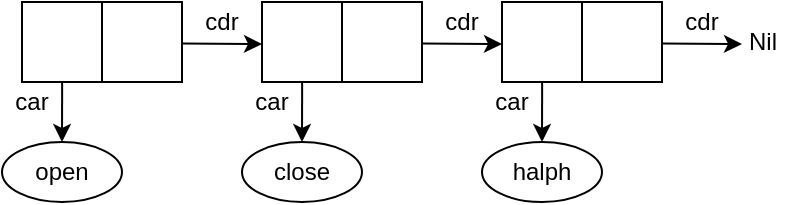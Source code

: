 <mxfile version="13.7.3" type="device" pages="6"><diagram id="Y8CTrQR8JJztz2Djeqn2" name="Страница 1"><mxGraphModel dx="1133" dy="718" grid="1" gridSize="10" guides="1" tooltips="1" connect="1" arrows="1" fold="1" page="1" pageScale="1" pageWidth="827" pageHeight="1169" math="0" shadow="0"><root><mxCell id="0"/><mxCell id="1" parent="0"/><mxCell id="QZuK3fCtUW7NNM7L1vzo-29" value="" style="shape=stencil(xVPtCoMgFH0a/zulBxhuew+z25Jcirra3n5+1FhE/YhgIMI553LOFY6IMtdwA4jgBtELIqTA4QpwyPCER8ydAeEz2XMreakgK85b3cIgKz9ayK4BK31U6RXhc5iJh7KSi/Zu9bOrZsIkGx4dFsIkP3Qf93zlkHGt9wwhctswULL7Mfi+7DiLYodHcbjFf5bY4yCUdrA6RVngF51I7EqRKKu1hY2G1VKpXNeN1NWBFL1ISGz+RIn4AA==);whiteSpace=wrap;html=1;strokeOpacity=100;fillOpacity=100;rounded=0;sketch=0;" parent="1" vertex="1"><mxGeometry x="120" y="200" width="80" height="40" as="geometry"/></mxCell><mxCell id="QZuK3fCtUW7NNM7L1vzo-31" value="open" style="ellipse;whiteSpace=wrap;html=1;sketch=0;" parent="1" vertex="1"><mxGeometry x="110" y="270" width="60" height="30" as="geometry"/></mxCell><mxCell id="QZuK3fCtUW7NNM7L1vzo-32" value="" style="endArrow=classic;html=1;entryX=0.5;entryY=0;entryDx=0;entryDy=0;exitX=0.251;exitY=1;exitDx=0;exitDy=0;exitPerimeter=0;sketch=0;" parent="1" source="QZuK3fCtUW7NNM7L1vzo-29" target="QZuK3fCtUW7NNM7L1vzo-31" edge="1"><mxGeometry width="50" height="50" relative="1" as="geometry"><mxPoint x="260" y="290" as="sourcePoint"/><mxPoint x="310" y="240" as="targetPoint"/></mxGeometry></mxCell><mxCell id="QZuK3fCtUW7NNM7L1vzo-33" value="" style="endArrow=classic;html=1;exitX=1.002;exitY=0.518;exitDx=0;exitDy=0;exitPerimeter=0;sketch=0;" parent="1" source="QZuK3fCtUW7NNM7L1vzo-29" edge="1"><mxGeometry width="50" height="50" relative="1" as="geometry"><mxPoint x="280" y="290" as="sourcePoint"/><mxPoint x="240" y="221" as="targetPoint"/></mxGeometry></mxCell><mxCell id="QZuK3fCtUW7NNM7L1vzo-35" value="car" style="text;html=1;strokeColor=none;fillColor=none;align=center;verticalAlign=middle;whiteSpace=wrap;rounded=0;sketch=0;" parent="1" vertex="1"><mxGeometry x="110" y="240" width="30" height="20" as="geometry"/></mxCell><mxCell id="QZuK3fCtUW7NNM7L1vzo-36" value="cdr" style="text;html=1;strokeColor=none;fillColor=none;align=center;verticalAlign=middle;whiteSpace=wrap;rounded=0;sketch=0;" parent="1" vertex="1"><mxGeometry x="200" y="200" width="40" height="20" as="geometry"/></mxCell><mxCell id="QCpd0sL7urCOCtVuQ-bs-1" value="" style="shape=stencil(xVPtCoMgFH0a/zulBxhuew+z25Jcirra3n5+1FhE/YhgIMI553LOFY6IMtdwA4jgBtELIqTA4QpwyPCER8ydAeEz2XMreakgK85b3cIgKz9ayK4BK31U6RXhc5iJh7KSi/Zu9bOrZsIkGx4dFsIkP3Qf93zlkHGt9wwhctswULL7Mfi+7DiLYodHcbjFf5bY4yCUdrA6RVngF51I7EqRKKu1hY2G1VKpXNeN1NWBFL1ISGz+RIn4AA==);whiteSpace=wrap;html=1;strokeOpacity=100;fillOpacity=100;rounded=0;sketch=0;" vertex="1" parent="1"><mxGeometry x="240" y="200" width="80" height="40" as="geometry"/></mxCell><mxCell id="QCpd0sL7urCOCtVuQ-bs-2" value="close" style="ellipse;whiteSpace=wrap;html=1;sketch=0;" vertex="1" parent="1"><mxGeometry x="230" y="270" width="60" height="30" as="geometry"/></mxCell><mxCell id="QCpd0sL7urCOCtVuQ-bs-3" value="" style="endArrow=classic;html=1;entryX=0.5;entryY=0;entryDx=0;entryDy=0;exitX=0.251;exitY=1;exitDx=0;exitDy=0;exitPerimeter=0;sketch=0;" edge="1" source="QCpd0sL7urCOCtVuQ-bs-1" target="QCpd0sL7urCOCtVuQ-bs-2" parent="1"><mxGeometry width="50" height="50" relative="1" as="geometry"><mxPoint x="380" y="290" as="sourcePoint"/><mxPoint x="430" y="240" as="targetPoint"/></mxGeometry></mxCell><mxCell id="QCpd0sL7urCOCtVuQ-bs-4" value="" style="endArrow=classic;html=1;exitX=1.002;exitY=0.518;exitDx=0;exitDy=0;exitPerimeter=0;sketch=0;" edge="1" source="QCpd0sL7urCOCtVuQ-bs-1" parent="1"><mxGeometry width="50" height="50" relative="1" as="geometry"><mxPoint x="400" y="290" as="sourcePoint"/><mxPoint x="360" y="221" as="targetPoint"/></mxGeometry></mxCell><mxCell id="QCpd0sL7urCOCtVuQ-bs-6" value="car" style="text;html=1;strokeColor=none;fillColor=none;align=center;verticalAlign=middle;whiteSpace=wrap;rounded=0;sketch=0;" vertex="1" parent="1"><mxGeometry x="230" y="240" width="30" height="20" as="geometry"/></mxCell><mxCell id="QCpd0sL7urCOCtVuQ-bs-7" value="cdr" style="text;html=1;strokeColor=none;fillColor=none;align=center;verticalAlign=middle;whiteSpace=wrap;rounded=0;sketch=0;" vertex="1" parent="1"><mxGeometry x="320" y="200" width="40" height="20" as="geometry"/></mxCell><mxCell id="QCpd0sL7urCOCtVuQ-bs-9" value="" style="shape=stencil(xVPtCoMgFH0a/zulBxhuew+z25Jcirra3n5+1FhE/YhgIMI553LOFY6IMtdwA4jgBtELIqTA4QpwyPCER8ydAeEz2XMreakgK85b3cIgKz9ayK4BK31U6RXhc5iJh7KSi/Zu9bOrZsIkGx4dFsIkP3Qf93zlkHGt9wwhctswULL7Mfi+7DiLYodHcbjFf5bY4yCUdrA6RVngF51I7EqRKKu1hY2G1VKpXNeN1NWBFL1ISGz+RIn4AA==);whiteSpace=wrap;html=1;strokeOpacity=100;fillOpacity=100;rounded=0;sketch=0;" vertex="1" parent="1"><mxGeometry x="360" y="200" width="80" height="40" as="geometry"/></mxCell><mxCell id="QCpd0sL7urCOCtVuQ-bs-10" value="halph" style="ellipse;whiteSpace=wrap;html=1;sketch=0;" vertex="1" parent="1"><mxGeometry x="350" y="270" width="60" height="30" as="geometry"/></mxCell><mxCell id="QCpd0sL7urCOCtVuQ-bs-11" value="" style="endArrow=classic;html=1;entryX=0.5;entryY=0;entryDx=0;entryDy=0;exitX=0.251;exitY=1;exitDx=0;exitDy=0;exitPerimeter=0;sketch=0;" edge="1" source="QCpd0sL7urCOCtVuQ-bs-9" target="QCpd0sL7urCOCtVuQ-bs-10" parent="1"><mxGeometry width="50" height="50" relative="1" as="geometry"><mxPoint x="500" y="290" as="sourcePoint"/><mxPoint x="550" y="240" as="targetPoint"/></mxGeometry></mxCell><mxCell id="QCpd0sL7urCOCtVuQ-bs-12" value="" style="endArrow=classic;html=1;exitX=1.002;exitY=0.518;exitDx=0;exitDy=0;exitPerimeter=0;sketch=0;" edge="1" source="QCpd0sL7urCOCtVuQ-bs-9" parent="1"><mxGeometry width="50" height="50" relative="1" as="geometry"><mxPoint x="520" y="290" as="sourcePoint"/><mxPoint x="480" y="221" as="targetPoint"/></mxGeometry></mxCell><mxCell id="QCpd0sL7urCOCtVuQ-bs-14" value="car" style="text;html=1;strokeColor=none;fillColor=none;align=center;verticalAlign=middle;whiteSpace=wrap;rounded=0;sketch=0;" vertex="1" parent="1"><mxGeometry x="350" y="240" width="30" height="20" as="geometry"/></mxCell><mxCell id="QCpd0sL7urCOCtVuQ-bs-15" value="cdr" style="text;html=1;strokeColor=none;fillColor=none;align=center;verticalAlign=middle;whiteSpace=wrap;rounded=0;sketch=0;" vertex="1" parent="1"><mxGeometry x="440" y="200" width="40" height="20" as="geometry"/></mxCell><mxCell id="QCpd0sL7urCOCtVuQ-bs-16" value="Nil" style="text;html=1;align=center;verticalAlign=middle;resizable=0;points=[];autosize=1;" vertex="1" parent="1"><mxGeometry x="475" y="210" width="30" height="20" as="geometry"/></mxCell></root></mxGraphModel></diagram><diagram id="LYKPVo1rAef5xA0BkXFM" name="Страница 2"><mxGraphModel dx="1360" dy="862" grid="1" gridSize="10" guides="1" tooltips="1" connect="1" arrows="1" fold="1" page="1" pageScale="1" pageWidth="827" pageHeight="1169" math="0" shadow="0"><root><mxCell id="32VnCqzXdVx6R2uBpxEb-0"/><mxCell id="32VnCqzXdVx6R2uBpxEb-1" parent="32VnCqzXdVx6R2uBpxEb-0"/><mxCell id="32VnCqzXdVx6R2uBpxEb-2" value="" style="shape=stencil(xVPtCoMgFH0a/zulBxhuew+z25Jcirra3n5+1FhE/YhgIMI553LOFY6IMtdwA4jgBtELIqTA4QpwyPCER8ydAeEz2XMreakgK85b3cIgKz9ayK4BK31U6RXhc5iJh7KSi/Zu9bOrZsIkGx4dFsIkP3Qf93zlkHGt9wwhctswULL7Mfi+7DiLYodHcbjFf5bY4yCUdrA6RVngF51I7EqRKKu1hY2G1VKpXNeN1NWBFL1ISGz+RIn4AA==);whiteSpace=wrap;html=1;strokeOpacity=100;fillOpacity=100;rounded=0;sketch=0;" vertex="1" parent="32VnCqzXdVx6R2uBpxEb-1"><mxGeometry x="110" y="200" width="80" height="40" as="geometry"/></mxCell><mxCell id="32VnCqzXdVx6R2uBpxEb-3" value="" style="endArrow=classic;html=1;entryX=0.5;entryY=0;entryDx=0;entryDy=0;exitX=0.251;exitY=1;exitDx=0;exitDy=0;exitPerimeter=0;sketch=0;" edge="1" parent="32VnCqzXdVx6R2uBpxEb-1" source="32VnCqzXdVx6R2uBpxEb-2"><mxGeometry width="50" height="50" relative="1" as="geometry"><mxPoint x="250" y="290" as="sourcePoint"/><mxPoint x="130" y="270" as="targetPoint"/></mxGeometry></mxCell><mxCell id="32VnCqzXdVx6R2uBpxEb-4" value="" style="endArrow=classic;html=1;exitX=1.002;exitY=0.518;exitDx=0;exitDy=0;exitPerimeter=0;sketch=0;" edge="1" parent="32VnCqzXdVx6R2uBpxEb-1" source="32VnCqzXdVx6R2uBpxEb-2"><mxGeometry width="50" height="50" relative="1" as="geometry"><mxPoint x="270" y="290" as="sourcePoint"/><mxPoint x="280" y="221" as="targetPoint"/></mxGeometry></mxCell><mxCell id="32VnCqzXdVx6R2uBpxEb-5" value="car" style="text;html=1;strokeColor=none;fillColor=none;align=center;verticalAlign=middle;whiteSpace=wrap;rounded=0;sketch=0;" vertex="1" parent="32VnCqzXdVx6R2uBpxEb-1"><mxGeometry x="100" y="240" width="30" height="20" as="geometry"/></mxCell><mxCell id="32VnCqzXdVx6R2uBpxEb-6" value="cdr" style="text;html=1;strokeColor=none;fillColor=none;align=center;verticalAlign=middle;whiteSpace=wrap;rounded=0;sketch=0;" vertex="1" parent="32VnCqzXdVx6R2uBpxEb-1"><mxGeometry x="190" y="200" width="40" height="20" as="geometry"/></mxCell><mxCell id="32VnCqzXdVx6R2uBpxEb-7" value="" style="shape=stencil(xVPtCoMgFH0a/zulBxhuew+z25Jcirra3n5+1FhE/YhgIMI553LOFY6IMtdwA4jgBtELIqTA4QpwyPCER8ydAeEz2XMreakgK85b3cIgKz9ayK4BK31U6RXhc5iJh7KSi/Zu9bOrZsIkGx4dFsIkP3Qf93zlkHGt9wwhctswULL7Mfi+7DiLYodHcbjFf5bY4yCUdrA6RVngF51I7EqRKKu1hY2G1VKpXNeN1NWBFL1ISGz+RIn4AA==);whiteSpace=wrap;html=1;strokeOpacity=100;fillOpacity=100;rounded=0;sketch=0;" vertex="1" parent="32VnCqzXdVx6R2uBpxEb-1"><mxGeometry x="110" y="270" width="80" height="40" as="geometry"/></mxCell><mxCell id="32VnCqzXdVx6R2uBpxEb-8" value="open1" style="ellipse;whiteSpace=wrap;html=1;sketch=0;" vertex="1" parent="32VnCqzXdVx6R2uBpxEb-1"><mxGeometry x="100" y="340" width="60" height="30" as="geometry"/></mxCell><mxCell id="32VnCqzXdVx6R2uBpxEb-9" value="" style="endArrow=classic;html=1;entryX=0.5;entryY=0;entryDx=0;entryDy=0;exitX=0.251;exitY=1;exitDx=0;exitDy=0;exitPerimeter=0;sketch=0;" edge="1" parent="32VnCqzXdVx6R2uBpxEb-1" source="32VnCqzXdVx6R2uBpxEb-7" target="32VnCqzXdVx6R2uBpxEb-8"><mxGeometry width="50" height="50" relative="1" as="geometry"><mxPoint x="250" y="360" as="sourcePoint"/><mxPoint x="300" y="310" as="targetPoint"/></mxGeometry></mxCell><mxCell id="32VnCqzXdVx6R2uBpxEb-10" value="" style="endArrow=classic;html=1;exitX=1.002;exitY=0.518;exitDx=0;exitDy=0;exitPerimeter=0;sketch=0;" edge="1" parent="32VnCqzXdVx6R2uBpxEb-1" source="32VnCqzXdVx6R2uBpxEb-7"><mxGeometry width="50" height="50" relative="1" as="geometry"><mxPoint x="270" y="360" as="sourcePoint"/><mxPoint x="230" y="291" as="targetPoint"/></mxGeometry></mxCell><mxCell id="32VnCqzXdVx6R2uBpxEb-11" value="car" style="text;html=1;strokeColor=none;fillColor=none;align=center;verticalAlign=middle;whiteSpace=wrap;rounded=0;sketch=0;" vertex="1" parent="32VnCqzXdVx6R2uBpxEb-1"><mxGeometry x="100" y="310" width="30" height="20" as="geometry"/></mxCell><mxCell id="32VnCqzXdVx6R2uBpxEb-12" value="cdr" style="text;html=1;strokeColor=none;fillColor=none;align=center;verticalAlign=middle;whiteSpace=wrap;rounded=0;sketch=0;" vertex="1" parent="32VnCqzXdVx6R2uBpxEb-1"><mxGeometry x="190" y="270" width="40" height="20" as="geometry"/></mxCell><mxCell id="32VnCqzXdVx6R2uBpxEb-13" value="Nil" style="text;html=1;align=center;verticalAlign=middle;resizable=0;points=[];autosize=1;" vertex="1" parent="32VnCqzXdVx6R2uBpxEb-1"><mxGeometry x="225" y="280" width="30" height="20" as="geometry"/></mxCell><mxCell id="32VnCqzXdVx6R2uBpxEb-14" value="" style="shape=stencil(xVPtCoMgFH0a/zulBxhuew+z25Jcirra3n5+1FhE/YhgIMI553LOFY6IMtdwA4jgBtELIqTA4QpwyPCER8ydAeEz2XMreakgK85b3cIgKz9ayK4BK31U6RXhc5iJh7KSi/Zu9bOrZsIkGx4dFsIkP3Qf93zlkHGt9wwhctswULL7Mfi+7DiLYodHcbjFf5bY4yCUdrA6RVngF51I7EqRKKu1hY2G1VKpXNeN1NWBFL1ISGz+RIn4AA==);whiteSpace=wrap;html=1;strokeOpacity=100;fillOpacity=100;rounded=0;sketch=0;" vertex="1" parent="32VnCqzXdVx6R2uBpxEb-1"><mxGeometry x="280" y="200" width="80" height="40" as="geometry"/></mxCell><mxCell id="32VnCqzXdVx6R2uBpxEb-15" value="" style="endArrow=classic;html=1;entryX=0.5;entryY=0;entryDx=0;entryDy=0;exitX=0.251;exitY=1;exitDx=0;exitDy=0;exitPerimeter=0;sketch=0;" edge="1" parent="32VnCqzXdVx6R2uBpxEb-1" source="32VnCqzXdVx6R2uBpxEb-14"><mxGeometry width="50" height="50" relative="1" as="geometry"><mxPoint x="420" y="290" as="sourcePoint"/><mxPoint x="300" y="270" as="targetPoint"/></mxGeometry></mxCell><mxCell id="32VnCqzXdVx6R2uBpxEb-16" value="" style="endArrow=classic;html=1;exitX=1.002;exitY=0.518;exitDx=0;exitDy=0;exitPerimeter=0;sketch=0;" edge="1" parent="32VnCqzXdVx6R2uBpxEb-1" source="32VnCqzXdVx6R2uBpxEb-14"><mxGeometry width="50" height="50" relative="1" as="geometry"><mxPoint x="440" y="290" as="sourcePoint"/><mxPoint x="450" y="221" as="targetPoint"/></mxGeometry></mxCell><mxCell id="32VnCqzXdVx6R2uBpxEb-17" value="car" style="text;html=1;strokeColor=none;fillColor=none;align=center;verticalAlign=middle;whiteSpace=wrap;rounded=0;sketch=0;" vertex="1" parent="32VnCqzXdVx6R2uBpxEb-1"><mxGeometry x="270" y="240" width="30" height="20" as="geometry"/></mxCell><mxCell id="32VnCqzXdVx6R2uBpxEb-18" value="cdr" style="text;html=1;strokeColor=none;fillColor=none;align=center;verticalAlign=middle;whiteSpace=wrap;rounded=0;sketch=0;" vertex="1" parent="32VnCqzXdVx6R2uBpxEb-1"><mxGeometry x="360" y="200" width="40" height="20" as="geometry"/></mxCell><mxCell id="32VnCqzXdVx6R2uBpxEb-19" value="" style="shape=stencil(xVPtCoMgFH0a/zulBxhuew+z25Jcirra3n5+1FhE/YhgIMI553LOFY6IMtdwA4jgBtELIqTA4QpwyPCER8ydAeEz2XMreakgK85b3cIgKz9ayK4BK31U6RXhc5iJh7KSi/Zu9bOrZsIkGx4dFsIkP3Qf93zlkHGt9wwhctswULL7Mfi+7DiLYodHcbjFf5bY4yCUdrA6RVngF51I7EqRKKu1hY2G1VKpXNeN1NWBFL1ISGz+RIn4AA==);whiteSpace=wrap;html=1;strokeOpacity=100;fillOpacity=100;rounded=0;sketch=0;" vertex="1" parent="32VnCqzXdVx6R2uBpxEb-1"><mxGeometry x="280" y="270" width="80" height="40" as="geometry"/></mxCell><mxCell id="32VnCqzXdVx6R2uBpxEb-20" value="close2" style="ellipse;whiteSpace=wrap;html=1;sketch=0;" vertex="1" parent="32VnCqzXdVx6R2uBpxEb-1"><mxGeometry x="270" y="340" width="60" height="30" as="geometry"/></mxCell><mxCell id="32VnCqzXdVx6R2uBpxEb-21" value="" style="endArrow=classic;html=1;entryX=0.5;entryY=0;entryDx=0;entryDy=0;exitX=0.251;exitY=1;exitDx=0;exitDy=0;exitPerimeter=0;sketch=0;" edge="1" parent="32VnCqzXdVx6R2uBpxEb-1" source="32VnCqzXdVx6R2uBpxEb-19" target="32VnCqzXdVx6R2uBpxEb-20"><mxGeometry width="50" height="50" relative="1" as="geometry"><mxPoint x="420" y="360" as="sourcePoint"/><mxPoint x="470" y="310" as="targetPoint"/></mxGeometry></mxCell><mxCell id="32VnCqzXdVx6R2uBpxEb-22" value="" style="endArrow=classic;html=1;exitX=1.002;exitY=0.518;exitDx=0;exitDy=0;exitPerimeter=0;sketch=0;" edge="1" parent="32VnCqzXdVx6R2uBpxEb-1" source="32VnCqzXdVx6R2uBpxEb-19"><mxGeometry width="50" height="50" relative="1" as="geometry"><mxPoint x="440" y="360" as="sourcePoint"/><mxPoint x="400" y="291" as="targetPoint"/></mxGeometry></mxCell><mxCell id="32VnCqzXdVx6R2uBpxEb-23" value="car" style="text;html=1;strokeColor=none;fillColor=none;align=center;verticalAlign=middle;whiteSpace=wrap;rounded=0;sketch=0;" vertex="1" parent="32VnCqzXdVx6R2uBpxEb-1"><mxGeometry x="270" y="310" width="30" height="20" as="geometry"/></mxCell><mxCell id="32VnCqzXdVx6R2uBpxEb-24" value="cdr" style="text;html=1;strokeColor=none;fillColor=none;align=center;verticalAlign=middle;whiteSpace=wrap;rounded=0;sketch=0;" vertex="1" parent="32VnCqzXdVx6R2uBpxEb-1"><mxGeometry x="360" y="270" width="40" height="20" as="geometry"/></mxCell><mxCell id="32VnCqzXdVx6R2uBpxEb-25" value="Nil" style="text;html=1;align=center;verticalAlign=middle;resizable=0;points=[];autosize=1;" vertex="1" parent="32VnCqzXdVx6R2uBpxEb-1"><mxGeometry x="395" y="280" width="30" height="20" as="geometry"/></mxCell><mxCell id="32VnCqzXdVx6R2uBpxEb-26" value="" style="shape=stencil(xVPtCoMgFH0a/zulBxhuew+z25Jcirra3n5+1FhE/YhgIMI553LOFY6IMtdwA4jgBtELIqTA4QpwyPCER8ydAeEz2XMreakgK85b3cIgKz9ayK4BK31U6RXhc5iJh7KSi/Zu9bOrZsIkGx4dFsIkP3Qf93zlkHGt9wwhctswULL7Mfi+7DiLYodHcbjFf5bY4yCUdrA6RVngF51I7EqRKKu1hY2G1VKpXNeN1NWBFL1ISGz+RIn4AA==);whiteSpace=wrap;html=1;strokeOpacity=100;fillOpacity=100;rounded=0;sketch=0;" vertex="1" parent="32VnCqzXdVx6R2uBpxEb-1"><mxGeometry x="450" y="200" width="80" height="40" as="geometry"/></mxCell><mxCell id="32VnCqzXdVx6R2uBpxEb-27" value="" style="endArrow=classic;html=1;entryX=0.5;entryY=0;entryDx=0;entryDy=0;exitX=0.251;exitY=1;exitDx=0;exitDy=0;exitPerimeter=0;sketch=0;" edge="1" parent="32VnCqzXdVx6R2uBpxEb-1" source="32VnCqzXdVx6R2uBpxEb-26"><mxGeometry width="50" height="50" relative="1" as="geometry"><mxPoint x="590" y="290" as="sourcePoint"/><mxPoint x="470" y="270" as="targetPoint"/></mxGeometry></mxCell><mxCell id="32VnCqzXdVx6R2uBpxEb-28" value="" style="endArrow=classic;html=1;exitX=1.002;exitY=0.518;exitDx=0;exitDy=0;exitPerimeter=0;sketch=0;entryX=1;entryY=1;entryDx=0;entryDy=0;" edge="1" parent="32VnCqzXdVx6R2uBpxEb-1" source="32VnCqzXdVx6R2uBpxEb-26" target="32VnCqzXdVx6R2uBpxEb-30"><mxGeometry width="50" height="50" relative="1" as="geometry"><mxPoint x="610" y="290" as="sourcePoint"/><mxPoint x="620" y="221" as="targetPoint"/></mxGeometry></mxCell><mxCell id="32VnCqzXdVx6R2uBpxEb-29" value="car" style="text;html=1;strokeColor=none;fillColor=none;align=center;verticalAlign=middle;whiteSpace=wrap;rounded=0;sketch=0;" vertex="1" parent="32VnCqzXdVx6R2uBpxEb-1"><mxGeometry x="440" y="240" width="30" height="20" as="geometry"/></mxCell><mxCell id="32VnCqzXdVx6R2uBpxEb-30" value="cdr" style="text;html=1;strokeColor=none;fillColor=none;align=center;verticalAlign=middle;whiteSpace=wrap;rounded=0;sketch=0;" vertex="1" parent="32VnCqzXdVx6R2uBpxEb-1"><mxGeometry x="530" y="200" width="40" height="20" as="geometry"/></mxCell><mxCell id="32VnCqzXdVx6R2uBpxEb-31" value="" style="shape=stencil(xVPtCoMgFH0a/zulBxhuew+z25Jcirra3n5+1FhE/YhgIMI553LOFY6IMtdwA4jgBtELIqTA4QpwyPCER8ydAeEz2XMreakgK85b3cIgKz9ayK4BK31U6RXhc5iJh7KSi/Zu9bOrZsIkGx4dFsIkP3Qf93zlkHGt9wwhctswULL7Mfi+7DiLYodHcbjFf5bY4yCUdrA6RVngF51I7EqRKKu1hY2G1VKpXNeN1NWBFL1ISGz+RIn4AA==);whiteSpace=wrap;html=1;strokeOpacity=100;fillOpacity=100;rounded=0;sketch=0;" vertex="1" parent="32VnCqzXdVx6R2uBpxEb-1"><mxGeometry x="450" y="270" width="80" height="40" as="geometry"/></mxCell><mxCell id="32VnCqzXdVx6R2uBpxEb-32" value="halph3" style="ellipse;whiteSpace=wrap;html=1;sketch=0;" vertex="1" parent="32VnCqzXdVx6R2uBpxEb-1"><mxGeometry x="440" y="340" width="60" height="30" as="geometry"/></mxCell><mxCell id="32VnCqzXdVx6R2uBpxEb-33" value="" style="endArrow=classic;html=1;entryX=0.5;entryY=0;entryDx=0;entryDy=0;exitX=0.251;exitY=1;exitDx=0;exitDy=0;exitPerimeter=0;sketch=0;" edge="1" parent="32VnCqzXdVx6R2uBpxEb-1" source="32VnCqzXdVx6R2uBpxEb-31" target="32VnCqzXdVx6R2uBpxEb-32"><mxGeometry width="50" height="50" relative="1" as="geometry"><mxPoint x="590" y="360" as="sourcePoint"/><mxPoint x="640" y="310" as="targetPoint"/></mxGeometry></mxCell><mxCell id="32VnCqzXdVx6R2uBpxEb-34" value="" style="endArrow=classic;html=1;exitX=1.002;exitY=0.518;exitDx=0;exitDy=0;exitPerimeter=0;sketch=0;" edge="1" parent="32VnCqzXdVx6R2uBpxEb-1" source="32VnCqzXdVx6R2uBpxEb-31"><mxGeometry width="50" height="50" relative="1" as="geometry"><mxPoint x="610" y="360" as="sourcePoint"/><mxPoint x="570" y="291" as="targetPoint"/></mxGeometry></mxCell><mxCell id="32VnCqzXdVx6R2uBpxEb-35" value="car" style="text;html=1;strokeColor=none;fillColor=none;align=center;verticalAlign=middle;whiteSpace=wrap;rounded=0;sketch=0;" vertex="1" parent="32VnCqzXdVx6R2uBpxEb-1"><mxGeometry x="440" y="310" width="30" height="20" as="geometry"/></mxCell><mxCell id="32VnCqzXdVx6R2uBpxEb-36" value="cdr" style="text;html=1;strokeColor=none;fillColor=none;align=center;verticalAlign=middle;whiteSpace=wrap;rounded=0;sketch=0;" vertex="1" parent="32VnCqzXdVx6R2uBpxEb-1"><mxGeometry x="530" y="270" width="40" height="20" as="geometry"/></mxCell><mxCell id="32VnCqzXdVx6R2uBpxEb-37" value="Nil" style="text;html=1;align=center;verticalAlign=middle;resizable=0;points=[];autosize=1;" vertex="1" parent="32VnCqzXdVx6R2uBpxEb-1"><mxGeometry x="565" y="280" width="30" height="20" as="geometry"/></mxCell><mxCell id="32VnCqzXdVx6R2uBpxEb-38" value="Nil" style="text;html=1;align=center;verticalAlign=middle;resizable=0;points=[];autosize=1;" vertex="1" parent="32VnCqzXdVx6R2uBpxEb-1"><mxGeometry x="565" y="210" width="30" height="20" as="geometry"/></mxCell></root></mxGraphModel></diagram><diagram id="4Ey86bzJNuTfKSjffa7w" name="Страница 3"><mxGraphModel dx="1360" dy="862" grid="1" gridSize="10" guides="1" tooltips="1" connect="1" arrows="1" fold="1" page="1" pageScale="1" pageWidth="827" pageHeight="1169" math="0" shadow="0"><root><mxCell id="jP5VyG-9czpr_CRIt5DM-0"/><mxCell id="jP5VyG-9czpr_CRIt5DM-1" parent="jP5VyG-9czpr_CRIt5DM-0"/><mxCell id="jP5VyG-9czpr_CRIt5DM-2" value="" style="shape=stencil(xVPtCoMgFH0a/zulBxhuew+z25Jcirra3n5+1FhE/YhgIMI553LOFY6IMtdwA4jgBtELIqTA4QpwyPCER8ydAeEz2XMreakgK85b3cIgKz9ayK4BK31U6RXhc5iJh7KSi/Zu9bOrZsIkGx4dFsIkP3Qf93zlkHGt9wwhctswULL7Mfi+7DiLYodHcbjFf5bY4yCUdrA6RVngF51I7EqRKKu1hY2G1VKpXNeN1NWBFL1ISGz+RIn4AA==);whiteSpace=wrap;html=1;strokeOpacity=100;fillOpacity=100;rounded=0;sketch=0;" vertex="1" parent="jP5VyG-9czpr_CRIt5DM-1"><mxGeometry x="10" y="200" width="80" height="40" as="geometry"/></mxCell><mxCell id="jP5VyG-9czpr_CRIt5DM-3" value="" style="endArrow=classic;html=1;entryX=0.5;entryY=0;entryDx=0;entryDy=0;exitX=0.251;exitY=1;exitDx=0;exitDy=0;exitPerimeter=0;sketch=0;" edge="1" parent="jP5VyG-9czpr_CRIt5DM-1" source="jP5VyG-9czpr_CRIt5DM-2"><mxGeometry width="50" height="50" relative="1" as="geometry"><mxPoint x="150" y="290" as="sourcePoint"/><mxPoint x="30" y="270" as="targetPoint"/></mxGeometry></mxCell><mxCell id="jP5VyG-9czpr_CRIt5DM-4" value="" style="endArrow=classic;html=1;exitX=1.002;exitY=0.518;exitDx=0;exitDy=0;exitPerimeter=0;sketch=0;" edge="1" parent="jP5VyG-9czpr_CRIt5DM-1" source="jP5VyG-9czpr_CRIt5DM-2"><mxGeometry width="50" height="50" relative="1" as="geometry"><mxPoint x="170" y="290" as="sourcePoint"/><mxPoint x="170" y="221" as="targetPoint"/></mxGeometry></mxCell><mxCell id="jP5VyG-9czpr_CRIt5DM-5" value="car" style="text;html=1;strokeColor=none;fillColor=none;align=center;verticalAlign=middle;whiteSpace=wrap;rounded=0;sketch=0;" vertex="1" parent="jP5VyG-9czpr_CRIt5DM-1"><mxGeometry y="240" width="30" height="20" as="geometry"/></mxCell><mxCell id="jP5VyG-9czpr_CRIt5DM-6" value="cdr" style="text;html=1;strokeColor=none;fillColor=none;align=center;verticalAlign=middle;whiteSpace=wrap;rounded=0;sketch=0;" vertex="1" parent="jP5VyG-9czpr_CRIt5DM-1"><mxGeometry x="90" y="200" width="40" height="20" as="geometry"/></mxCell><mxCell id="jP5VyG-9czpr_CRIt5DM-7" value="" style="shape=stencil(xVPtCoMgFH0a/zulBxhuew+z25Jcirra3n5+1FhE/YhgIMI553LOFY6IMtdwA4jgBtELIqTA4QpwyPCER8ydAeEz2XMreakgK85b3cIgKz9ayK4BK31U6RXhc5iJh7KSi/Zu9bOrZsIkGx4dFsIkP3Qf93zlkHGt9wwhctswULL7Mfi+7DiLYodHcbjFf5bY4yCUdrA6RVngF51I7EqRKKu1hY2G1VKpXNeN1NWBFL1ISGz+RIn4AA==);whiteSpace=wrap;html=1;strokeOpacity=100;fillOpacity=100;rounded=0;sketch=0;" vertex="1" parent="jP5VyG-9czpr_CRIt5DM-1"><mxGeometry x="10" y="270" width="80" height="40" as="geometry"/></mxCell><mxCell id="jP5VyG-9czpr_CRIt5DM-8" value="one" style="ellipse;whiteSpace=wrap;html=1;sketch=0;" vertex="1" parent="jP5VyG-9czpr_CRIt5DM-1"><mxGeometry y="340" width="60" height="30" as="geometry"/></mxCell><mxCell id="jP5VyG-9czpr_CRIt5DM-9" value="" style="endArrow=classic;html=1;entryX=0.5;entryY=0;entryDx=0;entryDy=0;exitX=0.251;exitY=1;exitDx=0;exitDy=0;exitPerimeter=0;sketch=0;" edge="1" parent="jP5VyG-9czpr_CRIt5DM-1" source="jP5VyG-9czpr_CRIt5DM-7" target="jP5VyG-9czpr_CRIt5DM-8"><mxGeometry width="50" height="50" relative="1" as="geometry"><mxPoint x="150" y="360" as="sourcePoint"/><mxPoint x="200" y="310" as="targetPoint"/></mxGeometry></mxCell><mxCell id="jP5VyG-9czpr_CRIt5DM-10" value="" style="endArrow=classic;html=1;exitX=1.002;exitY=0.518;exitDx=0;exitDy=0;exitPerimeter=0;sketch=0;" edge="1" parent="jP5VyG-9czpr_CRIt5DM-1" source="jP5VyG-9czpr_CRIt5DM-7"><mxGeometry width="50" height="50" relative="1" as="geometry"><mxPoint x="170" y="360" as="sourcePoint"/><mxPoint x="130" y="291" as="targetPoint"/></mxGeometry></mxCell><mxCell id="jP5VyG-9czpr_CRIt5DM-11" value="car" style="text;html=1;strokeColor=none;fillColor=none;align=center;verticalAlign=middle;whiteSpace=wrap;rounded=0;sketch=0;" vertex="1" parent="jP5VyG-9czpr_CRIt5DM-1"><mxGeometry y="310" width="30" height="20" as="geometry"/></mxCell><mxCell id="jP5VyG-9czpr_CRIt5DM-12" value="cdr" style="text;html=1;strokeColor=none;fillColor=none;align=center;verticalAlign=middle;whiteSpace=wrap;rounded=0;sketch=0;" vertex="1" parent="jP5VyG-9czpr_CRIt5DM-1"><mxGeometry x="90" y="270" width="40" height="20" as="geometry"/></mxCell><mxCell id="jP5VyG-9czpr_CRIt5DM-13" value="Nil" style="text;html=1;align=center;verticalAlign=middle;resizable=0;points=[];autosize=1;" vertex="1" parent="jP5VyG-9czpr_CRIt5DM-1"><mxGeometry x="125" y="280" width="30" height="20" as="geometry"/></mxCell><mxCell id="jP5VyG-9czpr_CRIt5DM-14" value="" style="shape=stencil(xVPtCoMgFH0a/zulBxhuew+z25Jcirra3n5+1FhE/YhgIMI553LOFY6IMtdwA4jgBtELIqTA4QpwyPCER8ydAeEz2XMreakgK85b3cIgKz9ayK4BK31U6RXhc5iJh7KSi/Zu9bOrZsIkGx4dFsIkP3Qf93zlkHGt9wwhctswULL7Mfi+7DiLYodHcbjFf5bY4yCUdrA6RVngF51I7EqRKKu1hY2G1VKpXNeN1NWBFL1ISGz+RIn4AA==);whiteSpace=wrap;html=1;strokeOpacity=100;fillOpacity=100;rounded=0;sketch=0;" vertex="1" parent="jP5VyG-9czpr_CRIt5DM-1"><mxGeometry x="170" y="200" width="80" height="40" as="geometry"/></mxCell><mxCell id="jP5VyG-9czpr_CRIt5DM-15" value="for" style="ellipse;whiteSpace=wrap;html=1;sketch=0;" vertex="1" parent="jP5VyG-9czpr_CRIt5DM-1"><mxGeometry x="160" y="270" width="60" height="30" as="geometry"/></mxCell><mxCell id="jP5VyG-9czpr_CRIt5DM-16" value="" style="endArrow=classic;html=1;entryX=0.5;entryY=0;entryDx=0;entryDy=0;exitX=0.251;exitY=1;exitDx=0;exitDy=0;exitPerimeter=0;sketch=0;" edge="1" parent="jP5VyG-9czpr_CRIt5DM-1" source="jP5VyG-9czpr_CRIt5DM-14" target="jP5VyG-9czpr_CRIt5DM-15"><mxGeometry width="50" height="50" relative="1" as="geometry"><mxPoint x="310" y="290" as="sourcePoint"/><mxPoint x="360" y="240" as="targetPoint"/></mxGeometry></mxCell><mxCell id="jP5VyG-9czpr_CRIt5DM-17" value="" style="endArrow=classic;html=1;exitX=1.002;exitY=0.518;exitDx=0;exitDy=0;exitPerimeter=0;sketch=0;" edge="1" parent="jP5VyG-9czpr_CRIt5DM-1" source="jP5VyG-9czpr_CRIt5DM-14"><mxGeometry width="50" height="50" relative="1" as="geometry"><mxPoint x="330" y="290" as="sourcePoint"/><mxPoint x="290" y="221" as="targetPoint"/></mxGeometry></mxCell><mxCell id="jP5VyG-9czpr_CRIt5DM-18" value="car" style="text;html=1;strokeColor=none;fillColor=none;align=center;verticalAlign=middle;whiteSpace=wrap;rounded=0;sketch=0;" vertex="1" parent="jP5VyG-9czpr_CRIt5DM-1"><mxGeometry x="160" y="240" width="30" height="20" as="geometry"/></mxCell><mxCell id="jP5VyG-9czpr_CRIt5DM-19" value="cdr" style="text;html=1;strokeColor=none;fillColor=none;align=center;verticalAlign=middle;whiteSpace=wrap;rounded=0;sketch=0;" vertex="1" parent="jP5VyG-9czpr_CRIt5DM-1"><mxGeometry x="250" y="200" width="40" height="20" as="geometry"/></mxCell><mxCell id="jP5VyG-9czpr_CRIt5DM-20" value="" style="shape=stencil(xVPtCoMgFH0a/zulBxhuew+z25Jcirra3n5+1FhE/YhgIMI553LOFY6IMtdwA4jgBtELIqTA4QpwyPCER8ydAeEz2XMreakgK85b3cIgKz9ayK4BK31U6RXhc5iJh7KSi/Zu9bOrZsIkGx4dFsIkP3Qf93zlkHGt9wwhctswULL7Mfi+7DiLYodHcbjFf5bY4yCUdrA6RVngF51I7EqRKKu1hY2G1VKpXNeN1NWBFL1ISGz+RIn4AA==);whiteSpace=wrap;html=1;strokeOpacity=100;fillOpacity=100;rounded=0;sketch=0;" vertex="1" parent="jP5VyG-9czpr_CRIt5DM-1"><mxGeometry x="290" y="200" width="80" height="40" as="geometry"/></mxCell><mxCell id="jP5VyG-9czpr_CRIt5DM-21" value="all" style="ellipse;whiteSpace=wrap;html=1;sketch=0;" vertex="1" parent="jP5VyG-9czpr_CRIt5DM-1"><mxGeometry x="280" y="270" width="60" height="30" as="geometry"/></mxCell><mxCell id="jP5VyG-9czpr_CRIt5DM-22" value="" style="endArrow=classic;html=1;entryX=0.5;entryY=0;entryDx=0;entryDy=0;exitX=0.251;exitY=1;exitDx=0;exitDy=0;exitPerimeter=0;sketch=0;" edge="1" parent="jP5VyG-9czpr_CRIt5DM-1" source="jP5VyG-9czpr_CRIt5DM-20" target="jP5VyG-9czpr_CRIt5DM-21"><mxGeometry width="50" height="50" relative="1" as="geometry"><mxPoint x="430" y="290" as="sourcePoint"/><mxPoint x="480" y="240" as="targetPoint"/></mxGeometry></mxCell><mxCell id="jP5VyG-9czpr_CRIt5DM-23" value="" style="endArrow=classic;html=1;exitX=1.002;exitY=0.518;exitDx=0;exitDy=0;exitPerimeter=0;sketch=0;" edge="1" parent="jP5VyG-9czpr_CRIt5DM-1" source="jP5VyG-9czpr_CRIt5DM-20"><mxGeometry width="50" height="50" relative="1" as="geometry"><mxPoint x="450" y="290" as="sourcePoint"/><mxPoint x="410" y="221" as="targetPoint"/></mxGeometry></mxCell><mxCell id="jP5VyG-9czpr_CRIt5DM-24" value="car" style="text;html=1;strokeColor=none;fillColor=none;align=center;verticalAlign=middle;whiteSpace=wrap;rounded=0;sketch=0;" vertex="1" parent="jP5VyG-9czpr_CRIt5DM-1"><mxGeometry x="280" y="240" width="30" height="20" as="geometry"/></mxCell><mxCell id="jP5VyG-9czpr_CRIt5DM-25" value="cdr" style="text;html=1;strokeColor=none;fillColor=none;align=center;verticalAlign=middle;whiteSpace=wrap;rounded=0;sketch=0;" vertex="1" parent="jP5VyG-9czpr_CRIt5DM-1"><mxGeometry x="370" y="200" width="40" height="20" as="geometry"/></mxCell><mxCell id="jP5VyG-9czpr_CRIt5DM-26" value="" style="shape=stencil(xVPtCoMgFH0a/zulBxhuew+z25Jcirra3n5+1FhE/YhgIMI553LOFY6IMtdwA4jgBtELIqTA4QpwyPCER8ydAeEz2XMreakgK85b3cIgKz9ayK4BK31U6RXhc5iJh7KSi/Zu9bOrZsIkGx4dFsIkP3Qf93zlkHGt9wwhctswULL7Mfi+7DiLYodHcbjFf5bY4yCUdrA6RVngF51I7EqRKKu1hY2G1VKpXNeN1NWBFL1ISGz+RIn4AA==);whiteSpace=wrap;html=1;strokeOpacity=100;fillOpacity=100;rounded=0;sketch=0;" vertex="1" parent="jP5VyG-9czpr_CRIt5DM-1"><mxGeometry x="410" y="200" width="80" height="40" as="geometry"/></mxCell><mxCell id="jP5VyG-9czpr_CRIt5DM-27" value="" style="endArrow=classic;html=1;entryX=0.5;entryY=0;entryDx=0;entryDy=0;exitX=0.251;exitY=1;exitDx=0;exitDy=0;exitPerimeter=0;sketch=0;" edge="1" parent="jP5VyG-9czpr_CRIt5DM-1" source="jP5VyG-9czpr_CRIt5DM-26"><mxGeometry width="50" height="50" relative="1" as="geometry"><mxPoint x="550" y="290" as="sourcePoint"/><mxPoint x="430" y="270" as="targetPoint"/></mxGeometry></mxCell><mxCell id="jP5VyG-9czpr_CRIt5DM-28" value="" style="endArrow=classic;html=1;exitX=1.002;exitY=0.518;exitDx=0;exitDy=0;exitPerimeter=0;sketch=0;" edge="1" parent="jP5VyG-9czpr_CRIt5DM-1" source="jP5VyG-9czpr_CRIt5DM-26"><mxGeometry width="50" height="50" relative="1" as="geometry"><mxPoint x="570" y="290" as="sourcePoint"/><mxPoint x="530" y="221" as="targetPoint"/></mxGeometry></mxCell><mxCell id="jP5VyG-9czpr_CRIt5DM-29" value="car" style="text;html=1;strokeColor=none;fillColor=none;align=center;verticalAlign=middle;whiteSpace=wrap;rounded=0;sketch=0;" vertex="1" parent="jP5VyG-9czpr_CRIt5DM-1"><mxGeometry x="400" y="240" width="30" height="20" as="geometry"/></mxCell><mxCell id="jP5VyG-9czpr_CRIt5DM-30" value="cdr" style="text;html=1;strokeColor=none;fillColor=none;align=center;verticalAlign=middle;whiteSpace=wrap;rounded=0;sketch=0;" vertex="1" parent="jP5VyG-9czpr_CRIt5DM-1"><mxGeometry x="490" y="200" width="40" height="20" as="geometry"/></mxCell><mxCell id="jP5VyG-9czpr_CRIt5DM-31" value="Nil" style="text;html=1;align=center;verticalAlign=middle;resizable=0;points=[];autosize=1;" vertex="1" parent="jP5VyG-9czpr_CRIt5DM-1"><mxGeometry x="525" y="210" width="30" height="20" as="geometry"/></mxCell><mxCell id="jP5VyG-9czpr_CRIt5DM-32" value="" style="shape=stencil(xVPtCoMgFH0a/zulBxhuew+z25Jcirra3n5+1FhE/YhgIMI553LOFY6IMtdwA4jgBtELIqTA4QpwyPCER8ydAeEz2XMreakgK85b3cIgKz9ayK4BK31U6RXhc5iJh7KSi/Zu9bOrZsIkGx4dFsIkP3Qf93zlkHGt9wwhctswULL7Mfi+7DiLYodHcbjFf5bY4yCUdrA6RVngF51I7EqRKKu1hY2G1VKpXNeN1NWBFL1ISGz+RIn4AA==);whiteSpace=wrap;html=1;strokeOpacity=100;fillOpacity=100;rounded=0;sketch=0;" vertex="1" parent="jP5VyG-9czpr_CRIt5DM-1"><mxGeometry x="410" y="270" width="80" height="40" as="geometry"/></mxCell><mxCell id="jP5VyG-9czpr_CRIt5DM-33" value="and" style="ellipse;whiteSpace=wrap;html=1;sketch=0;" vertex="1" parent="jP5VyG-9czpr_CRIt5DM-1"><mxGeometry x="400" y="340" width="60" height="30" as="geometry"/></mxCell><mxCell id="jP5VyG-9czpr_CRIt5DM-34" value="" style="endArrow=classic;html=1;entryX=0.5;entryY=0;entryDx=0;entryDy=0;exitX=0.251;exitY=1;exitDx=0;exitDy=0;exitPerimeter=0;sketch=0;" edge="1" parent="jP5VyG-9czpr_CRIt5DM-1" source="jP5VyG-9czpr_CRIt5DM-32" target="jP5VyG-9czpr_CRIt5DM-33"><mxGeometry width="50" height="50" relative="1" as="geometry"><mxPoint x="550" y="360" as="sourcePoint"/><mxPoint x="600" y="310" as="targetPoint"/></mxGeometry></mxCell><mxCell id="jP5VyG-9czpr_CRIt5DM-35" value="" style="endArrow=classic;html=1;exitX=1.002;exitY=0.518;exitDx=0;exitDy=0;exitPerimeter=0;sketch=0;" edge="1" parent="jP5VyG-9czpr_CRIt5DM-1" source="jP5VyG-9czpr_CRIt5DM-32"><mxGeometry width="50" height="50" relative="1" as="geometry"><mxPoint x="570" y="360" as="sourcePoint"/><mxPoint x="530" y="291" as="targetPoint"/></mxGeometry></mxCell><mxCell id="jP5VyG-9czpr_CRIt5DM-36" value="car" style="text;html=1;strokeColor=none;fillColor=none;align=center;verticalAlign=middle;whiteSpace=wrap;rounded=0;sketch=0;" vertex="1" parent="jP5VyG-9czpr_CRIt5DM-1"><mxGeometry x="400" y="310" width="30" height="20" as="geometry"/></mxCell><mxCell id="jP5VyG-9czpr_CRIt5DM-37" value="cdr" style="text;html=1;strokeColor=none;fillColor=none;align=center;verticalAlign=middle;whiteSpace=wrap;rounded=0;sketch=0;" vertex="1" parent="jP5VyG-9czpr_CRIt5DM-1"><mxGeometry x="490" y="270" width="40" height="20" as="geometry"/></mxCell><mxCell id="jP5VyG-9czpr_CRIt5DM-38" value="" style="shape=stencil(xVPtCoMgFH0a/zulBxhuew+z25Jcirra3n5+1FhE/YhgIMI553LOFY6IMtdwA4jgBtELIqTA4QpwyPCER8ydAeEz2XMreakgK85b3cIgKz9ayK4BK31U6RXhc5iJh7KSi/Zu9bOrZsIkGx4dFsIkP3Qf93zlkHGt9wwhctswULL7Mfi+7DiLYodHcbjFf5bY4yCUdrA6RVngF51I7EqRKKu1hY2G1VKpXNeN1NWBFL1ISGz+RIn4AA==);whiteSpace=wrap;html=1;strokeOpacity=100;fillOpacity=100;rounded=0;sketch=0;" vertex="1" parent="jP5VyG-9czpr_CRIt5DM-1"><mxGeometry x="530" y="270" width="80" height="40" as="geometry"/></mxCell><mxCell id="jP5VyG-9czpr_CRIt5DM-39" value="" style="endArrow=classic;html=1;entryX=0.5;entryY=0;entryDx=0;entryDy=0;exitX=0.251;exitY=1;exitDx=0;exitDy=0;exitPerimeter=0;sketch=0;" edge="1" parent="jP5VyG-9czpr_CRIt5DM-1" source="jP5VyG-9czpr_CRIt5DM-38"><mxGeometry width="50" height="50" relative="1" as="geometry"><mxPoint x="670" y="360" as="sourcePoint"/><mxPoint x="550" y="340" as="targetPoint"/></mxGeometry></mxCell><mxCell id="jP5VyG-9czpr_CRIt5DM-40" value="" style="endArrow=classic;html=1;exitX=1.002;exitY=0.518;exitDx=0;exitDy=0;exitPerimeter=0;sketch=0;" edge="1" parent="jP5VyG-9czpr_CRIt5DM-1" source="jP5VyG-9czpr_CRIt5DM-38"><mxGeometry width="50" height="50" relative="1" as="geometry"><mxPoint x="690" y="360" as="sourcePoint"/><mxPoint x="650" y="291" as="targetPoint"/></mxGeometry></mxCell><mxCell id="jP5VyG-9czpr_CRIt5DM-41" value="car" style="text;html=1;strokeColor=none;fillColor=none;align=center;verticalAlign=middle;whiteSpace=wrap;rounded=0;sketch=0;" vertex="1" parent="jP5VyG-9czpr_CRIt5DM-1"><mxGeometry x="520" y="310" width="30" height="20" as="geometry"/></mxCell><mxCell id="jP5VyG-9czpr_CRIt5DM-42" value="cdr" style="text;html=1;strokeColor=none;fillColor=none;align=center;verticalAlign=middle;whiteSpace=wrap;rounded=0;sketch=0;" vertex="1" parent="jP5VyG-9czpr_CRIt5DM-1"><mxGeometry x="610" y="270" width="40" height="20" as="geometry"/></mxCell><mxCell id="jP5VyG-9czpr_CRIt5DM-43" value="Nil" style="text;html=1;align=center;verticalAlign=middle;resizable=0;points=[];autosize=1;" vertex="1" parent="jP5VyG-9czpr_CRIt5DM-1"><mxGeometry x="645" y="280" width="30" height="20" as="geometry"/></mxCell><mxCell id="jP5VyG-9czpr_CRIt5DM-44" value="" style="shape=stencil(xVPtCoMgFH0a/zulBxhuew+z25Jcirra3n5+1FhE/YhgIMI553LOFY6IMtdwA4jgBtELIqTA4QpwyPCER8ydAeEz2XMreakgK85b3cIgKz9ayK4BK31U6RXhc5iJh7KSi/Zu9bOrZsIkGx4dFsIkP3Qf93zlkHGt9wwhctswULL7Mfi+7DiLYodHcbjFf5bY4yCUdrA6RVngF51I7EqRKKu1hY2G1VKpXNeN1NWBFL1ISGz+RIn4AA==);whiteSpace=wrap;html=1;strokeOpacity=100;fillOpacity=100;rounded=0;sketch=0;" vertex="1" parent="jP5VyG-9czpr_CRIt5DM-1"><mxGeometry x="530" y="340" width="80" height="40" as="geometry"/></mxCell><mxCell id="jP5VyG-9czpr_CRIt5DM-45" value="me" style="ellipse;whiteSpace=wrap;html=1;sketch=0;" vertex="1" parent="jP5VyG-9czpr_CRIt5DM-1"><mxGeometry x="520" y="410" width="60" height="30" as="geometry"/></mxCell><mxCell id="jP5VyG-9czpr_CRIt5DM-46" value="" style="endArrow=classic;html=1;entryX=0.5;entryY=0;entryDx=0;entryDy=0;exitX=0.251;exitY=1;exitDx=0;exitDy=0;exitPerimeter=0;sketch=0;" edge="1" parent="jP5VyG-9czpr_CRIt5DM-1" source="jP5VyG-9czpr_CRIt5DM-44" target="jP5VyG-9czpr_CRIt5DM-45"><mxGeometry width="50" height="50" relative="1" as="geometry"><mxPoint x="670" y="430" as="sourcePoint"/><mxPoint x="720" y="380" as="targetPoint"/></mxGeometry></mxCell><mxCell id="jP5VyG-9czpr_CRIt5DM-47" value="" style="endArrow=classic;html=1;exitX=1.002;exitY=0.518;exitDx=0;exitDy=0;exitPerimeter=0;sketch=0;" edge="1" parent="jP5VyG-9czpr_CRIt5DM-1" source="jP5VyG-9czpr_CRIt5DM-44"><mxGeometry width="50" height="50" relative="1" as="geometry"><mxPoint x="690" y="430" as="sourcePoint"/><mxPoint x="650" y="361" as="targetPoint"/></mxGeometry></mxCell><mxCell id="jP5VyG-9czpr_CRIt5DM-48" value="car" style="text;html=1;strokeColor=none;fillColor=none;align=center;verticalAlign=middle;whiteSpace=wrap;rounded=0;sketch=0;" vertex="1" parent="jP5VyG-9czpr_CRIt5DM-1"><mxGeometry x="520" y="380" width="30" height="20" as="geometry"/></mxCell><mxCell id="jP5VyG-9czpr_CRIt5DM-49" value="cdr" style="text;html=1;strokeColor=none;fillColor=none;align=center;verticalAlign=middle;whiteSpace=wrap;rounded=0;sketch=0;" vertex="1" parent="jP5VyG-9czpr_CRIt5DM-1"><mxGeometry x="610" y="340" width="40" height="20" as="geometry"/></mxCell><mxCell id="jP5VyG-9czpr_CRIt5DM-50" value="" style="shape=stencil(xVPtCoMgFH0a/zulBxhuew+z25Jcirra3n5+1FhE/YhgIMI553LOFY6IMtdwA4jgBtELIqTA4QpwyPCER8ydAeEz2XMreakgK85b3cIgKz9ayK4BK31U6RXhc5iJh7KSi/Zu9bOrZsIkGx4dFsIkP3Qf93zlkHGt9wwhctswULL7Mfi+7DiLYodHcbjFf5bY4yCUdrA6RVngF51I7EqRKKu1hY2G1VKpXNeN1NWBFL1ISGz+RIn4AA==);whiteSpace=wrap;html=1;strokeOpacity=100;fillOpacity=100;rounded=0;sketch=0;" vertex="1" parent="jP5VyG-9czpr_CRIt5DM-1"><mxGeometry x="650" y="340" width="80" height="40" as="geometry"/></mxCell><mxCell id="jP5VyG-9czpr_CRIt5DM-51" value="" style="endArrow=classic;html=1;entryX=0.5;entryY=0;entryDx=0;entryDy=0;exitX=0.251;exitY=1;exitDx=0;exitDy=0;exitPerimeter=0;sketch=0;" edge="1" parent="jP5VyG-9czpr_CRIt5DM-1" source="jP5VyG-9czpr_CRIt5DM-50"><mxGeometry width="50" height="50" relative="1" as="geometry"><mxPoint x="790" y="430" as="sourcePoint"/><mxPoint x="670" y="410" as="targetPoint"/></mxGeometry></mxCell><mxCell id="jP5VyG-9czpr_CRIt5DM-52" value="" style="endArrow=classic;html=1;exitX=1.002;exitY=0.518;exitDx=0;exitDy=0;exitPerimeter=0;sketch=0;" edge="1" parent="jP5VyG-9czpr_CRIt5DM-1" source="jP5VyG-9czpr_CRIt5DM-50"><mxGeometry width="50" height="50" relative="1" as="geometry"><mxPoint x="810" y="430" as="sourcePoint"/><mxPoint x="770" y="361" as="targetPoint"/></mxGeometry></mxCell><mxCell id="jP5VyG-9czpr_CRIt5DM-53" value="car" style="text;html=1;strokeColor=none;fillColor=none;align=center;verticalAlign=middle;whiteSpace=wrap;rounded=0;sketch=0;" vertex="1" parent="jP5VyG-9czpr_CRIt5DM-1"><mxGeometry x="640" y="380" width="30" height="20" as="geometry"/></mxCell><mxCell id="jP5VyG-9czpr_CRIt5DM-54" value="cdr" style="text;html=1;strokeColor=none;fillColor=none;align=center;verticalAlign=middle;whiteSpace=wrap;rounded=0;sketch=0;" vertex="1" parent="jP5VyG-9czpr_CRIt5DM-1"><mxGeometry x="730" y="340" width="40" height="20" as="geometry"/></mxCell><mxCell id="jP5VyG-9czpr_CRIt5DM-55" value="Nil" style="text;html=1;align=center;verticalAlign=middle;resizable=0;points=[];autosize=1;" vertex="1" parent="jP5VyG-9czpr_CRIt5DM-1"><mxGeometry x="765" y="350" width="30" height="20" as="geometry"/></mxCell><mxCell id="jP5VyG-9czpr_CRIt5DM-56" value="" style="shape=stencil(xVPtCoMgFH0a/zulBxhuew+z25Jcirra3n5+1FhE/YhgIMI553LOFY6IMtdwA4jgBtELIqTA4QpwyPCER8ydAeEz2XMreakgK85b3cIgKz9ayK4BK31U6RXhc5iJh7KSi/Zu9bOrZsIkGx4dFsIkP3Qf93zlkHGt9wwhctswULL7Mfi+7DiLYodHcbjFf5bY4yCUdrA6RVngF51I7EqRKKu1hY2G1VKpXNeN1NWBFL1ISGz+RIn4AA==);whiteSpace=wrap;html=1;strokeOpacity=100;fillOpacity=100;rounded=0;sketch=0;" vertex="1" parent="jP5VyG-9czpr_CRIt5DM-1"><mxGeometry x="650" y="410" width="80" height="40" as="geometry"/></mxCell><mxCell id="jP5VyG-9czpr_CRIt5DM-57" value="for" style="ellipse;whiteSpace=wrap;html=1;sketch=0;" vertex="1" parent="jP5VyG-9czpr_CRIt5DM-1"><mxGeometry x="640" y="480" width="60" height="30" as="geometry"/></mxCell><mxCell id="jP5VyG-9czpr_CRIt5DM-58" value="" style="endArrow=classic;html=1;entryX=0.5;entryY=0;entryDx=0;entryDy=0;exitX=0.251;exitY=1;exitDx=0;exitDy=0;exitPerimeter=0;sketch=0;" edge="1" parent="jP5VyG-9czpr_CRIt5DM-1" source="jP5VyG-9czpr_CRIt5DM-56" target="jP5VyG-9czpr_CRIt5DM-57"><mxGeometry width="50" height="50" relative="1" as="geometry"><mxPoint x="790" y="500" as="sourcePoint"/><mxPoint x="840" y="450" as="targetPoint"/></mxGeometry></mxCell><mxCell id="jP5VyG-9czpr_CRIt5DM-59" value="" style="endArrow=classic;html=1;exitX=1.002;exitY=0.518;exitDx=0;exitDy=0;exitPerimeter=0;sketch=0;" edge="1" parent="jP5VyG-9czpr_CRIt5DM-1" source="jP5VyG-9czpr_CRIt5DM-56"><mxGeometry width="50" height="50" relative="1" as="geometry"><mxPoint x="810" y="500" as="sourcePoint"/><mxPoint x="770" y="431" as="targetPoint"/></mxGeometry></mxCell><mxCell id="jP5VyG-9czpr_CRIt5DM-60" value="car" style="text;html=1;strokeColor=none;fillColor=none;align=center;verticalAlign=middle;whiteSpace=wrap;rounded=0;sketch=0;" vertex="1" parent="jP5VyG-9czpr_CRIt5DM-1"><mxGeometry x="640" y="450" width="30" height="20" as="geometry"/></mxCell><mxCell id="jP5VyG-9czpr_CRIt5DM-61" value="cdr" style="text;html=1;strokeColor=none;fillColor=none;align=center;verticalAlign=middle;whiteSpace=wrap;rounded=0;sketch=0;" vertex="1" parent="jP5VyG-9czpr_CRIt5DM-1"><mxGeometry x="730" y="410" width="40" height="20" as="geometry"/></mxCell><mxCell id="jP5VyG-9czpr_CRIt5DM-62" value="" style="shape=stencil(xVPtCoMgFH0a/zulBxhuew+z25Jcirra3n5+1FhE/YhgIMI553LOFY6IMtdwA4jgBtELIqTA4QpwyPCER8ydAeEz2XMreakgK85b3cIgKz9ayK4BK31U6RXhc5iJh7KSi/Zu9bOrZsIkGx4dFsIkP3Qf93zlkHGt9wwhctswULL7Mfi+7DiLYodHcbjFf5bY4yCUdrA6RVngF51I7EqRKKu1hY2G1VKpXNeN1NWBFL1ISGz+RIn4AA==);whiteSpace=wrap;html=1;strokeOpacity=100;fillOpacity=100;rounded=0;sketch=0;" vertex="1" parent="jP5VyG-9czpr_CRIt5DM-1"><mxGeometry x="770" y="410" width="80" height="40" as="geometry"/></mxCell><mxCell id="jP5VyG-9czpr_CRIt5DM-63" value="you" style="ellipse;whiteSpace=wrap;html=1;sketch=0;" vertex="1" parent="jP5VyG-9czpr_CRIt5DM-1"><mxGeometry x="760" y="480" width="60" height="30" as="geometry"/></mxCell><mxCell id="jP5VyG-9czpr_CRIt5DM-64" value="" style="endArrow=classic;html=1;entryX=0.5;entryY=0;entryDx=0;entryDy=0;exitX=0.251;exitY=1;exitDx=0;exitDy=0;exitPerimeter=0;sketch=0;" edge="1" parent="jP5VyG-9czpr_CRIt5DM-1" source="jP5VyG-9czpr_CRIt5DM-62" target="jP5VyG-9czpr_CRIt5DM-63"><mxGeometry width="50" height="50" relative="1" as="geometry"><mxPoint x="910" y="500" as="sourcePoint"/><mxPoint x="960" y="450" as="targetPoint"/></mxGeometry></mxCell><mxCell id="jP5VyG-9czpr_CRIt5DM-65" value="" style="endArrow=classic;html=1;exitX=1.002;exitY=0.518;exitDx=0;exitDy=0;exitPerimeter=0;sketch=0;" edge="1" parent="jP5VyG-9czpr_CRIt5DM-1" source="jP5VyG-9czpr_CRIt5DM-62"><mxGeometry width="50" height="50" relative="1" as="geometry"><mxPoint x="930" y="500" as="sourcePoint"/><mxPoint x="890" y="431" as="targetPoint"/></mxGeometry></mxCell><mxCell id="jP5VyG-9czpr_CRIt5DM-66" value="car" style="text;html=1;strokeColor=none;fillColor=none;align=center;verticalAlign=middle;whiteSpace=wrap;rounded=0;sketch=0;" vertex="1" parent="jP5VyG-9czpr_CRIt5DM-1"><mxGeometry x="760" y="450" width="30" height="20" as="geometry"/></mxCell><mxCell id="jP5VyG-9czpr_CRIt5DM-67" value="cdr" style="text;html=1;strokeColor=none;fillColor=none;align=center;verticalAlign=middle;whiteSpace=wrap;rounded=0;sketch=0;" vertex="1" parent="jP5VyG-9czpr_CRIt5DM-1"><mxGeometry x="850" y="410" width="40" height="20" as="geometry"/></mxCell><mxCell id="jP5VyG-9czpr_CRIt5DM-68" value="Nil" style="text;html=1;align=center;verticalAlign=middle;resizable=0;points=[];autosize=1;" vertex="1" parent="jP5VyG-9czpr_CRIt5DM-1"><mxGeometry x="885" y="420" width="30" height="20" as="geometry"/></mxCell></root></mxGraphModel></diagram><diagram id="LQuj4vePfdu_sdKSNQzD" name="Страница 4"><mxGraphModel dx="777" dy="493" grid="1" gridSize="10" guides="1" tooltips="1" connect="1" arrows="1" fold="1" page="1" pageScale="1" pageWidth="827" pageHeight="1169" math="0" shadow="0"><root><mxCell id="woqKAiR8KHOe7_5nO6bj-0"/><mxCell id="woqKAiR8KHOe7_5nO6bj-1" parent="woqKAiR8KHOe7_5nO6bj-0"/><mxCell id="woqKAiR8KHOe7_5nO6bj-2" value="" style="shape=stencil(xVPtCoMgFH0a/zulBxhuew+z25Jcirra3n5+1FhE/YhgIMI553LOFY6IMtdwA4jgBtELIqTA4QpwyPCER8ydAeEz2XMreakgK85b3cIgKz9ayK4BK31U6RXhc5iJh7KSi/Zu9bOrZsIkGx4dFsIkP3Qf93zlkHGt9wwhctswULL7Mfi+7DiLYodHcbjFf5bY4yCUdrA6RVngF51I7EqRKKu1hY2G1VKpXNeN1NWBFL1ISGz+RIn4AA==);whiteSpace=wrap;html=1;strokeOpacity=100;fillOpacity=100;rounded=0;sketch=0;" vertex="1" parent="woqKAiR8KHOe7_5nO6bj-1"><mxGeometry x="80" y="240" width="80" height="40" as="geometry"/></mxCell><mxCell id="woqKAiR8KHOe7_5nO6bj-4" value="" style="endArrow=classic;html=1;entryX=0.5;entryY=0;entryDx=0;entryDy=0;exitX=0.251;exitY=1;exitDx=0;exitDy=0;exitPerimeter=0;sketch=0;" edge="1" source="woqKAiR8KHOe7_5nO6bj-2" parent="woqKAiR8KHOe7_5nO6bj-1"><mxGeometry width="50" height="50" relative="1" as="geometry"><mxPoint x="220" y="330" as="sourcePoint"/><mxPoint x="100" y="310" as="targetPoint"/></mxGeometry></mxCell><mxCell id="woqKAiR8KHOe7_5nO6bj-5" value="" style="endArrow=classic;html=1;exitX=1.002;exitY=0.518;exitDx=0;exitDy=0;exitPerimeter=0;sketch=0;" edge="1" source="woqKAiR8KHOe7_5nO6bj-2" parent="woqKAiR8KHOe7_5nO6bj-1"><mxGeometry width="50" height="50" relative="1" as="geometry"><mxPoint x="240" y="330" as="sourcePoint"/><mxPoint x="240" y="261" as="targetPoint"/></mxGeometry></mxCell><mxCell id="woqKAiR8KHOe7_5nO6bj-7" value="car" style="text;html=1;strokeColor=none;fillColor=none;align=center;verticalAlign=middle;whiteSpace=wrap;rounded=0;sketch=0;" vertex="1" parent="woqKAiR8KHOe7_5nO6bj-1"><mxGeometry x="70" y="280" width="30" height="20" as="geometry"/></mxCell><mxCell id="woqKAiR8KHOe7_5nO6bj-8" value="cdr" style="text;html=1;strokeColor=none;fillColor=none;align=center;verticalAlign=middle;whiteSpace=wrap;rounded=0;sketch=0;" vertex="1" parent="woqKAiR8KHOe7_5nO6bj-1"><mxGeometry x="160" y="240" width="40" height="20" as="geometry"/></mxCell><mxCell id="woqKAiR8KHOe7_5nO6bj-9" value="" style="shape=stencil(xVPtCoMgFH0a/zulBxhuew+z25Jcirra3n5+1FhE/YhgIMI553LOFY6IMtdwA4jgBtELIqTA4QpwyPCER8ydAeEz2XMreakgK85b3cIgKz9ayK4BK31U6RXhc5iJh7KSi/Zu9bOrZsIkGx4dFsIkP3Qf93zlkHGt9wwhctswULL7Mfi+7DiLYodHcbjFf5bY4yCUdrA6RVngF51I7EqRKKu1hY2G1VKpXNeN1NWBFL1ISGz+RIn4AA==);whiteSpace=wrap;html=1;strokeOpacity=100;fillOpacity=100;rounded=0;sketch=0;" vertex="1" parent="woqKAiR8KHOe7_5nO6bj-1"><mxGeometry x="80" y="310" width="80" height="40" as="geometry"/></mxCell><mxCell id="woqKAiR8KHOe7_5nO6bj-10" value="TOOL" style="ellipse;whiteSpace=wrap;html=1;sketch=0;" vertex="1" parent="woqKAiR8KHOe7_5nO6bj-1"><mxGeometry x="70" y="380" width="60" height="30" as="geometry"/></mxCell><mxCell id="woqKAiR8KHOe7_5nO6bj-11" value="" style="endArrow=classic;html=1;entryX=0.5;entryY=0;entryDx=0;entryDy=0;exitX=0.251;exitY=1;exitDx=0;exitDy=0;exitPerimeter=0;sketch=0;" edge="1" source="woqKAiR8KHOe7_5nO6bj-9" target="woqKAiR8KHOe7_5nO6bj-10" parent="woqKAiR8KHOe7_5nO6bj-1"><mxGeometry width="50" height="50" relative="1" as="geometry"><mxPoint x="220" y="400" as="sourcePoint"/><mxPoint x="270" y="350" as="targetPoint"/></mxGeometry></mxCell><mxCell id="woqKAiR8KHOe7_5nO6bj-12" value="" style="endArrow=classic;html=1;exitX=1.002;exitY=0.518;exitDx=0;exitDy=0;exitPerimeter=0;sketch=0;" edge="1" source="woqKAiR8KHOe7_5nO6bj-9" parent="woqKAiR8KHOe7_5nO6bj-1"><mxGeometry width="50" height="50" relative="1" as="geometry"><mxPoint x="240" y="400" as="sourcePoint"/><mxPoint x="200" y="331" as="targetPoint"/></mxGeometry></mxCell><mxCell id="woqKAiR8KHOe7_5nO6bj-14" value="car" style="text;html=1;strokeColor=none;fillColor=none;align=center;verticalAlign=middle;whiteSpace=wrap;rounded=0;sketch=0;" vertex="1" parent="woqKAiR8KHOe7_5nO6bj-1"><mxGeometry x="70" y="350" width="30" height="20" as="geometry"/></mxCell><mxCell id="woqKAiR8KHOe7_5nO6bj-15" value="cdr" style="text;html=1;strokeColor=none;fillColor=none;align=center;verticalAlign=middle;whiteSpace=wrap;rounded=0;sketch=0;" vertex="1" parent="woqKAiR8KHOe7_5nO6bj-1"><mxGeometry x="160" y="310" width="40" height="20" as="geometry"/></mxCell><mxCell id="woqKAiR8KHOe7_5nO6bj-16" value="Nil" style="text;html=1;align=center;verticalAlign=middle;resizable=0;points=[];autosize=1;" vertex="1" parent="woqKAiR8KHOe7_5nO6bj-1"><mxGeometry x="195" y="320" width="30" height="20" as="geometry"/></mxCell><mxCell id="woqKAiR8KHOe7_5nO6bj-17" value="" style="shape=stencil(xVPtCoMgFH0a/zulBxhuew+z25Jcirra3n5+1FhE/YhgIMI553LOFY6IMtdwA4jgBtELIqTA4QpwyPCER8ydAeEz2XMreakgK85b3cIgKz9ayK4BK31U6RXhc5iJh7KSi/Zu9bOrZsIkGx4dFsIkP3Qf93zlkHGt9wwhctswULL7Mfi+7DiLYodHcbjFf5bY4yCUdrA6RVngF51I7EqRKKu1hY2G1VKpXNeN1NWBFL1ISGz+RIn4AA==);whiteSpace=wrap;html=1;strokeOpacity=100;fillOpacity=100;rounded=0;sketch=0;" vertex="1" parent="woqKAiR8KHOe7_5nO6bj-1"><mxGeometry x="240" y="240" width="80" height="40" as="geometry"/></mxCell><mxCell id="woqKAiR8KHOe7_5nO6bj-18" value="" style="endArrow=classic;html=1;entryX=0.5;entryY=0;entryDx=0;entryDy=0;exitX=0.251;exitY=1;exitDx=0;exitDy=0;exitPerimeter=0;sketch=0;" edge="1" parent="woqKAiR8KHOe7_5nO6bj-1" source="woqKAiR8KHOe7_5nO6bj-17"><mxGeometry width="50" height="50" relative="1" as="geometry"><mxPoint x="380" y="330" as="sourcePoint"/><mxPoint x="260" y="310" as="targetPoint"/></mxGeometry></mxCell><mxCell id="woqKAiR8KHOe7_5nO6bj-19" value="" style="endArrow=classic;html=1;exitX=1.002;exitY=0.518;exitDx=0;exitDy=0;exitPerimeter=0;sketch=0;" edge="1" parent="woqKAiR8KHOe7_5nO6bj-1" source="woqKAiR8KHOe7_5nO6bj-17"><mxGeometry width="50" height="50" relative="1" as="geometry"><mxPoint x="400" y="330" as="sourcePoint"/><mxPoint x="360" y="261" as="targetPoint"/></mxGeometry></mxCell><mxCell id="woqKAiR8KHOe7_5nO6bj-20" value="car" style="text;html=1;strokeColor=none;fillColor=none;align=center;verticalAlign=middle;whiteSpace=wrap;rounded=0;sketch=0;" vertex="1" parent="woqKAiR8KHOe7_5nO6bj-1"><mxGeometry x="230" y="280" width="30" height="20" as="geometry"/></mxCell><mxCell id="woqKAiR8KHOe7_5nO6bj-21" value="cdr" style="text;html=1;strokeColor=none;fillColor=none;align=center;verticalAlign=middle;whiteSpace=wrap;rounded=0;sketch=0;" vertex="1" parent="woqKAiR8KHOe7_5nO6bj-1"><mxGeometry x="320" y="240" width="40" height="20" as="geometry"/></mxCell><mxCell id="woqKAiR8KHOe7_5nO6bj-22" value="" style="shape=stencil(xVPtCoMgFH0a/zulBxhuew+z25Jcirra3n5+1FhE/YhgIMI553LOFY6IMtdwA4jgBtELIqTA4QpwyPCER8ydAeEz2XMreakgK85b3cIgKz9ayK4BK31U6RXhc5iJh7KSi/Zu9bOrZsIkGx4dFsIkP3Qf93zlkHGt9wwhctswULL7Mfi+7DiLYodHcbjFf5bY4yCUdrA6RVngF51I7EqRKKu1hY2G1VKpXNeN1NWBFL1ISGz+RIn4AA==);whiteSpace=wrap;html=1;strokeOpacity=100;fillOpacity=100;rounded=0;sketch=0;" vertex="1" parent="woqKAiR8KHOe7_5nO6bj-1"><mxGeometry x="240" y="310" width="80" height="40" as="geometry"/></mxCell><mxCell id="woqKAiR8KHOe7_5nO6bj-23" value="call" style="ellipse;whiteSpace=wrap;html=1;sketch=0;" vertex="1" parent="woqKAiR8KHOe7_5nO6bj-1"><mxGeometry x="230" y="380" width="60" height="30" as="geometry"/></mxCell><mxCell id="woqKAiR8KHOe7_5nO6bj-24" value="" style="endArrow=classic;html=1;entryX=0.5;entryY=0;entryDx=0;entryDy=0;exitX=0.251;exitY=1;exitDx=0;exitDy=0;exitPerimeter=0;sketch=0;" edge="1" parent="woqKAiR8KHOe7_5nO6bj-1" source="woqKAiR8KHOe7_5nO6bj-22" target="woqKAiR8KHOe7_5nO6bj-23"><mxGeometry width="50" height="50" relative="1" as="geometry"><mxPoint x="380" y="400" as="sourcePoint"/><mxPoint x="430" y="350" as="targetPoint"/></mxGeometry></mxCell><mxCell id="woqKAiR8KHOe7_5nO6bj-25" value="" style="endArrow=classic;html=1;exitX=1.002;exitY=0.518;exitDx=0;exitDy=0;exitPerimeter=0;sketch=0;" edge="1" parent="woqKAiR8KHOe7_5nO6bj-1" source="woqKAiR8KHOe7_5nO6bj-22"><mxGeometry width="50" height="50" relative="1" as="geometry"><mxPoint x="400" y="400" as="sourcePoint"/><mxPoint x="360" y="331" as="targetPoint"/></mxGeometry></mxCell><mxCell id="woqKAiR8KHOe7_5nO6bj-26" value="car" style="text;html=1;strokeColor=none;fillColor=none;align=center;verticalAlign=middle;whiteSpace=wrap;rounded=0;sketch=0;" vertex="1" parent="woqKAiR8KHOe7_5nO6bj-1"><mxGeometry x="230" y="350" width="30" height="20" as="geometry"/></mxCell><mxCell id="woqKAiR8KHOe7_5nO6bj-27" value="cdr" style="text;html=1;strokeColor=none;fillColor=none;align=center;verticalAlign=middle;whiteSpace=wrap;rounded=0;sketch=0;" vertex="1" parent="woqKAiR8KHOe7_5nO6bj-1"><mxGeometry x="320" y="310" width="40" height="20" as="geometry"/></mxCell><mxCell id="woqKAiR8KHOe7_5nO6bj-28" value="Nil" style="text;html=1;align=center;verticalAlign=middle;resizable=0;points=[];autosize=1;" vertex="1" parent="woqKAiR8KHOe7_5nO6bj-1"><mxGeometry x="355" y="320" width="30" height="20" as="geometry"/></mxCell><mxCell id="woqKAiR8KHOe7_5nO6bj-29" value="Nil" style="text;html=1;align=center;verticalAlign=middle;resizable=0;points=[];autosize=1;" vertex="1" parent="woqKAiR8KHOe7_5nO6bj-1"><mxGeometry x="355" y="250" width="30" height="20" as="geometry"/></mxCell></root></mxGraphModel></diagram><diagram id="szpWoLvQ9UEipePNBK6U" name="Страница 5"><mxGraphModel dx="777" dy="493" grid="1" gridSize="10" guides="1" tooltips="1" connect="1" arrows="1" fold="1" page="1" pageScale="1" pageWidth="827" pageHeight="1169" math="0" shadow="0"><root><mxCell id="I6LSQutkhs7k9za7svmD-0"/><mxCell id="I6LSQutkhs7k9za7svmD-1" parent="I6LSQutkhs7k9za7svmD-0"/><mxCell id="I6LSQutkhs7k9za7svmD-2" value="" style="shape=stencil(xVPtCoMgFH0a/zulBxhuew+z25Jcirra3n5+1FhE/YhgIMI553LOFY6IMtdwA4jgBtELIqTA4QpwyPCER8ydAeEz2XMreakgK85b3cIgKz9ayK4BK31U6RXhc5iJh7KSi/Zu9bOrZsIkGx4dFsIkP3Qf93zlkHGt9wwhctswULL7Mfi+7DiLYodHcbjFf5bY4yCUdrA6RVngF51I7EqRKKu1hY2G1VKpXNeN1NWBFL1ISGz+RIn4AA==);whiteSpace=wrap;html=1;strokeOpacity=100;fillOpacity=100;rounded=0;sketch=0;" vertex="1" parent="I6LSQutkhs7k9za7svmD-1"><mxGeometry x="80" y="160" width="80" height="40" as="geometry"/></mxCell><mxCell id="I6LSQutkhs7k9za7svmD-4" value="" style="endArrow=classic;html=1;entryX=0.5;entryY=0;entryDx=0;entryDy=0;exitX=0.251;exitY=1;exitDx=0;exitDy=0;exitPerimeter=0;sketch=0;" edge="1" source="I6LSQutkhs7k9za7svmD-2" parent="I6LSQutkhs7k9za7svmD-1"><mxGeometry width="50" height="50" relative="1" as="geometry"><mxPoint x="220" y="250" as="sourcePoint"/><mxPoint x="100" y="230" as="targetPoint"/></mxGeometry></mxCell><mxCell id="I6LSQutkhs7k9za7svmD-5" value="" style="endArrow=classic;html=1;exitX=1.002;exitY=0.518;exitDx=0;exitDy=0;exitPerimeter=0;sketch=0;" edge="1" source="I6LSQutkhs7k9za7svmD-2" parent="I6LSQutkhs7k9za7svmD-1"><mxGeometry width="50" height="50" relative="1" as="geometry"><mxPoint x="240" y="250" as="sourcePoint"/><mxPoint x="240" y="181" as="targetPoint"/></mxGeometry></mxCell><mxCell id="I6LSQutkhs7k9za7svmD-7" value="car" style="text;html=1;strokeColor=none;fillColor=none;align=center;verticalAlign=middle;whiteSpace=wrap;rounded=0;sketch=0;" vertex="1" parent="I6LSQutkhs7k9za7svmD-1"><mxGeometry x="70" y="200" width="30" height="20" as="geometry"/></mxCell><mxCell id="I6LSQutkhs7k9za7svmD-8" value="cdr" style="text;html=1;strokeColor=none;fillColor=none;align=center;verticalAlign=middle;whiteSpace=wrap;rounded=0;sketch=0;" vertex="1" parent="I6LSQutkhs7k9za7svmD-1"><mxGeometry x="160" y="160" width="40" height="20" as="geometry"/></mxCell><mxCell id="I6LSQutkhs7k9za7svmD-9" value="" style="shape=stencil(xVPtCoMgFH0a/zulBxhuew+z25Jcirra3n5+1FhE/YhgIMI553LOFY6IMtdwA4jgBtELIqTA4QpwyPCER8ydAeEz2XMreakgK85b3cIgKz9ayK4BK31U6RXhc5iJh7KSi/Zu9bOrZsIkGx4dFsIkP3Qf93zlkHGt9wwhctswULL7Mfi+7DiLYodHcbjFf5bY4yCUdrA6RVngF51I7EqRKKu1hY2G1VKpXNeN1NWBFL1ISGz+RIn4AA==);whiteSpace=wrap;html=1;strokeOpacity=100;fillOpacity=100;rounded=0;sketch=0;" vertex="1" parent="I6LSQutkhs7k9za7svmD-1"><mxGeometry x="80" y="230" width="80" height="40" as="geometry"/></mxCell><mxCell id="I6LSQutkhs7k9za7svmD-10" value="TOOL1" style="ellipse;whiteSpace=wrap;html=1;sketch=0;" vertex="1" parent="I6LSQutkhs7k9za7svmD-1"><mxGeometry x="70" y="300" width="60" height="30" as="geometry"/></mxCell><mxCell id="I6LSQutkhs7k9za7svmD-11" value="" style="endArrow=classic;html=1;entryX=0.5;entryY=0;entryDx=0;entryDy=0;exitX=0.251;exitY=1;exitDx=0;exitDy=0;exitPerimeter=0;sketch=0;" edge="1" source="I6LSQutkhs7k9za7svmD-9" target="I6LSQutkhs7k9za7svmD-10" parent="I6LSQutkhs7k9za7svmD-1"><mxGeometry width="50" height="50" relative="1" as="geometry"><mxPoint x="220" y="320" as="sourcePoint"/><mxPoint x="270" y="270" as="targetPoint"/></mxGeometry></mxCell><mxCell id="I6LSQutkhs7k9za7svmD-12" value="" style="endArrow=classic;html=1;exitX=1.002;exitY=0.518;exitDx=0;exitDy=0;exitPerimeter=0;sketch=0;" edge="1" source="I6LSQutkhs7k9za7svmD-9" parent="I6LSQutkhs7k9za7svmD-1"><mxGeometry width="50" height="50" relative="1" as="geometry"><mxPoint x="240" y="320" as="sourcePoint"/><mxPoint x="200" y="251" as="targetPoint"/></mxGeometry></mxCell><mxCell id="I6LSQutkhs7k9za7svmD-14" value="car" style="text;html=1;strokeColor=none;fillColor=none;align=center;verticalAlign=middle;whiteSpace=wrap;rounded=0;sketch=0;" vertex="1" parent="I6LSQutkhs7k9za7svmD-1"><mxGeometry x="70" y="270" width="30" height="20" as="geometry"/></mxCell><mxCell id="I6LSQutkhs7k9za7svmD-15" value="cdr" style="text;html=1;strokeColor=none;fillColor=none;align=center;verticalAlign=middle;whiteSpace=wrap;rounded=0;sketch=0;" vertex="1" parent="I6LSQutkhs7k9za7svmD-1"><mxGeometry x="160" y="230" width="40" height="20" as="geometry"/></mxCell><mxCell id="I6LSQutkhs7k9za7svmD-16" value="Nil" style="text;html=1;align=center;verticalAlign=middle;resizable=0;points=[];autosize=1;" vertex="1" parent="I6LSQutkhs7k9za7svmD-1"><mxGeometry x="195" y="240" width="30" height="20" as="geometry"/></mxCell><mxCell id="I6LSQutkhs7k9za7svmD-17" value="" style="shape=stencil(xVPtCoMgFH0a/zulBxhuew+z25Jcirra3n5+1FhE/YhgIMI553LOFY6IMtdwA4jgBtELIqTA4QpwyPCER8ydAeEz2XMreakgK85b3cIgKz9ayK4BK31U6RXhc5iJh7KSi/Zu9bOrZsIkGx4dFsIkP3Qf93zlkHGt9wwhctswULL7Mfi+7DiLYodHcbjFf5bY4yCUdrA6RVngF51I7EqRKKu1hY2G1VKpXNeN1NWBFL1ISGz+RIn4AA==);whiteSpace=wrap;html=1;strokeOpacity=100;fillOpacity=100;rounded=0;sketch=0;" vertex="1" parent="I6LSQutkhs7k9za7svmD-1"><mxGeometry x="240" y="160" width="80" height="40" as="geometry"/></mxCell><mxCell id="I6LSQutkhs7k9za7svmD-18" value="" style="endArrow=classic;html=1;entryX=0.5;entryY=0;entryDx=0;entryDy=0;exitX=0.251;exitY=1;exitDx=0;exitDy=0;exitPerimeter=0;sketch=0;" edge="1" parent="I6LSQutkhs7k9za7svmD-1" source="I6LSQutkhs7k9za7svmD-17"><mxGeometry width="50" height="50" relative="1" as="geometry"><mxPoint x="380" y="250" as="sourcePoint"/><mxPoint x="260" y="230" as="targetPoint"/></mxGeometry></mxCell><mxCell id="I6LSQutkhs7k9za7svmD-19" value="" style="endArrow=classic;html=1;exitX=1.002;exitY=0.518;exitDx=0;exitDy=0;exitPerimeter=0;sketch=0;" edge="1" parent="I6LSQutkhs7k9za7svmD-1" source="I6LSQutkhs7k9za7svmD-17"><mxGeometry width="50" height="50" relative="1" as="geometry"><mxPoint x="400" y="250" as="sourcePoint"/><mxPoint x="400" y="181" as="targetPoint"/></mxGeometry></mxCell><mxCell id="I6LSQutkhs7k9za7svmD-20" value="car" style="text;html=1;strokeColor=none;fillColor=none;align=center;verticalAlign=middle;whiteSpace=wrap;rounded=0;sketch=0;" vertex="1" parent="I6LSQutkhs7k9za7svmD-1"><mxGeometry x="230" y="200" width="30" height="20" as="geometry"/></mxCell><mxCell id="I6LSQutkhs7k9za7svmD-21" value="cdr" style="text;html=1;strokeColor=none;fillColor=none;align=center;verticalAlign=middle;whiteSpace=wrap;rounded=0;sketch=0;" vertex="1" parent="I6LSQutkhs7k9za7svmD-1"><mxGeometry x="320" y="160" width="40" height="20" as="geometry"/></mxCell><mxCell id="I6LSQutkhs7k9za7svmD-22" value="" style="shape=stencil(xVPtCoMgFH0a/zulBxhuew+z25Jcirra3n5+1FhE/YhgIMI553LOFY6IMtdwA4jgBtELIqTA4QpwyPCER8ydAeEz2XMreakgK85b3cIgKz9ayK4BK31U6RXhc5iJh7KSi/Zu9bOrZsIkGx4dFsIkP3Qf93zlkHGt9wwhctswULL7Mfi+7DiLYodHcbjFf5bY4yCUdrA6RVngF51I7EqRKKu1hY2G1VKpXNeN1NWBFL1ISGz+RIn4AA==);whiteSpace=wrap;html=1;strokeOpacity=100;fillOpacity=100;rounded=0;sketch=0;" vertex="1" parent="I6LSQutkhs7k9za7svmD-1"><mxGeometry x="240" y="230" width="80" height="40" as="geometry"/></mxCell><mxCell id="I6LSQutkhs7k9za7svmD-24" value="" style="endArrow=classic;html=1;entryX=0.5;entryY=0;entryDx=0;entryDy=0;exitX=0.251;exitY=1;exitDx=0;exitDy=0;exitPerimeter=0;sketch=0;" edge="1" parent="I6LSQutkhs7k9za7svmD-1" source="I6LSQutkhs7k9za7svmD-22"><mxGeometry width="50" height="50" relative="1" as="geometry"><mxPoint x="380" y="320" as="sourcePoint"/><mxPoint x="260" y="300" as="targetPoint"/></mxGeometry></mxCell><mxCell id="I6LSQutkhs7k9za7svmD-25" value="" style="endArrow=classic;html=1;exitX=1.002;exitY=0.518;exitDx=0;exitDy=0;exitPerimeter=0;sketch=0;" edge="1" parent="I6LSQutkhs7k9za7svmD-1" source="I6LSQutkhs7k9za7svmD-22"><mxGeometry width="50" height="50" relative="1" as="geometry"><mxPoint x="400" y="320" as="sourcePoint"/><mxPoint x="360" y="251" as="targetPoint"/></mxGeometry></mxCell><mxCell id="I6LSQutkhs7k9za7svmD-26" value="car" style="text;html=1;strokeColor=none;fillColor=none;align=center;verticalAlign=middle;whiteSpace=wrap;rounded=0;sketch=0;" vertex="1" parent="I6LSQutkhs7k9za7svmD-1"><mxGeometry x="230" y="270" width="30" height="20" as="geometry"/></mxCell><mxCell id="I6LSQutkhs7k9za7svmD-27" value="cdr" style="text;html=1;strokeColor=none;fillColor=none;align=center;verticalAlign=middle;whiteSpace=wrap;rounded=0;sketch=0;" vertex="1" parent="I6LSQutkhs7k9za7svmD-1"><mxGeometry x="320" y="230" width="40" height="20" as="geometry"/></mxCell><mxCell id="I6LSQutkhs7k9za7svmD-28" value="Nil" style="text;html=1;align=center;verticalAlign=middle;resizable=0;points=[];autosize=1;" vertex="1" parent="I6LSQutkhs7k9za7svmD-1"><mxGeometry x="355" y="240" width="30" height="20" as="geometry"/></mxCell><mxCell id="I6LSQutkhs7k9za7svmD-29" value="" style="shape=stencil(xVPtCoMgFH0a/zulBxhuew+z25Jcirra3n5+1FhE/YhgIMI553LOFY6IMtdwA4jgBtELIqTA4QpwyPCER8ydAeEz2XMreakgK85b3cIgKz9ayK4BK31U6RXhc5iJh7KSi/Zu9bOrZsIkGx4dFsIkP3Qf93zlkHGt9wwhctswULL7Mfi+7DiLYodHcbjFf5bY4yCUdrA6RVngF51I7EqRKKu1hY2G1VKpXNeN1NWBFL1ISGz+RIn4AA==);whiteSpace=wrap;html=1;strokeOpacity=100;fillOpacity=100;rounded=0;sketch=0;" vertex="1" parent="I6LSQutkhs7k9za7svmD-1"><mxGeometry x="240" y="300" width="80" height="40" as="geometry"/></mxCell><mxCell id="I6LSQutkhs7k9za7svmD-30" value="call2" style="ellipse;whiteSpace=wrap;html=1;sketch=0;" vertex="1" parent="I6LSQutkhs7k9za7svmD-1"><mxGeometry x="230" y="370" width="60" height="30" as="geometry"/></mxCell><mxCell id="I6LSQutkhs7k9za7svmD-31" value="" style="endArrow=classic;html=1;entryX=0.5;entryY=0;entryDx=0;entryDy=0;exitX=0.251;exitY=1;exitDx=0;exitDy=0;exitPerimeter=0;sketch=0;" edge="1" parent="I6LSQutkhs7k9za7svmD-1" source="I6LSQutkhs7k9za7svmD-29" target="I6LSQutkhs7k9za7svmD-30"><mxGeometry width="50" height="50" relative="1" as="geometry"><mxPoint x="380" y="390" as="sourcePoint"/><mxPoint x="430" y="340" as="targetPoint"/></mxGeometry></mxCell><mxCell id="I6LSQutkhs7k9za7svmD-32" value="" style="endArrow=classic;html=1;exitX=1.002;exitY=0.518;exitDx=0;exitDy=0;exitPerimeter=0;sketch=0;" edge="1" parent="I6LSQutkhs7k9za7svmD-1" source="I6LSQutkhs7k9za7svmD-29"><mxGeometry width="50" height="50" relative="1" as="geometry"><mxPoint x="400" y="390" as="sourcePoint"/><mxPoint x="360" y="321" as="targetPoint"/></mxGeometry></mxCell><mxCell id="I6LSQutkhs7k9za7svmD-33" value="car" style="text;html=1;strokeColor=none;fillColor=none;align=center;verticalAlign=middle;whiteSpace=wrap;rounded=0;sketch=0;" vertex="1" parent="I6LSQutkhs7k9za7svmD-1"><mxGeometry x="230" y="340" width="30" height="20" as="geometry"/></mxCell><mxCell id="I6LSQutkhs7k9za7svmD-34" value="cdr" style="text;html=1;strokeColor=none;fillColor=none;align=center;verticalAlign=middle;whiteSpace=wrap;rounded=0;sketch=0;" vertex="1" parent="I6LSQutkhs7k9za7svmD-1"><mxGeometry x="320" y="300" width="40" height="20" as="geometry"/></mxCell><mxCell id="I6LSQutkhs7k9za7svmD-35" value="Nil" style="text;html=1;align=center;verticalAlign=middle;resizable=0;points=[];autosize=1;" vertex="1" parent="I6LSQutkhs7k9za7svmD-1"><mxGeometry x="355" y="310" width="30" height="20" as="geometry"/></mxCell><mxCell id="I6LSQutkhs7k9za7svmD-36" value="" style="endArrow=classic;html=1;entryX=0.5;entryY=0;entryDx=0;entryDy=0;exitX=0.251;exitY=1;exitDx=0;exitDy=0;exitPerimeter=0;sketch=0;" edge="1" source="I6LSQutkhs7k9za7svmD-47" parent="I6LSQutkhs7k9za7svmD-1"><mxGeometry width="50" height="50" relative="1" as="geometry"><mxPoint x="380" y="250" as="sourcePoint"/><mxPoint x="260" y="230" as="targetPoint"/></mxGeometry></mxCell><mxCell id="I6LSQutkhs7k9za7svmD-37" value="" style="endArrow=classic;html=1;exitX=1.002;exitY=0.518;exitDx=0;exitDy=0;exitPerimeter=0;sketch=0;" edge="1" source="I6LSQutkhs7k9za7svmD-47" parent="I6LSQutkhs7k9za7svmD-1"><mxGeometry width="50" height="50" relative="1" as="geometry"><mxPoint x="400" y="250" as="sourcePoint"/><mxPoint x="400" y="181" as="targetPoint"/></mxGeometry></mxCell><mxCell id="I6LSQutkhs7k9za7svmD-38" value="cdr" style="text;html=1;strokeColor=none;fillColor=none;align=center;verticalAlign=middle;whiteSpace=wrap;rounded=0;sketch=0;" vertex="1" parent="I6LSQutkhs7k9za7svmD-1"><mxGeometry x="320" y="160" width="40" height="20" as="geometry"/></mxCell><mxCell id="I6LSQutkhs7k9za7svmD-39" value="" style="endArrow=classic;html=1;entryX=0.5;entryY=0;entryDx=0;entryDy=0;exitX=0.251;exitY=1;exitDx=0;exitDy=0;exitPerimeter=0;sketch=0;" edge="1" source="I6LSQutkhs7k9za7svmD-48" parent="I6LSQutkhs7k9za7svmD-1"><mxGeometry width="50" height="50" relative="1" as="geometry"><mxPoint x="380" y="320" as="sourcePoint"/><mxPoint x="260" y="300" as="targetPoint"/></mxGeometry></mxCell><mxCell id="I6LSQutkhs7k9za7svmD-40" value="" style="endArrow=classic;html=1;exitX=1.002;exitY=0.518;exitDx=0;exitDy=0;exitPerimeter=0;sketch=0;" edge="1" source="I6LSQutkhs7k9za7svmD-48" parent="I6LSQutkhs7k9za7svmD-1"><mxGeometry width="50" height="50" relative="1" as="geometry"><mxPoint x="400" y="320" as="sourcePoint"/><mxPoint x="360" y="251" as="targetPoint"/></mxGeometry></mxCell><mxCell id="I6LSQutkhs7k9za7svmD-41" value="cdr" style="text;html=1;strokeColor=none;fillColor=none;align=center;verticalAlign=middle;whiteSpace=wrap;rounded=0;sketch=0;" vertex="1" parent="I6LSQutkhs7k9za7svmD-1"><mxGeometry x="320" y="230" width="40" height="20" as="geometry"/></mxCell><mxCell id="I6LSQutkhs7k9za7svmD-42" value="Nil" style="text;html=1;align=center;verticalAlign=middle;resizable=0;points=[];autosize=1;" vertex="1" parent="I6LSQutkhs7k9za7svmD-1"><mxGeometry x="355" y="240" width="30" height="20" as="geometry"/></mxCell><mxCell id="I6LSQutkhs7k9za7svmD-43" value="" style="endArrow=classic;html=1;entryX=0.5;entryY=0;entryDx=0;entryDy=0;exitX=0.251;exitY=1;exitDx=0;exitDy=0;exitPerimeter=0;sketch=0;" edge="1" source="I6LSQutkhs7k9za7svmD-51" parent="I6LSQutkhs7k9za7svmD-1"><mxGeometry width="50" height="50" relative="1" as="geometry"><mxPoint x="380" y="390" as="sourcePoint"/><mxPoint x="260" y="370" as="targetPoint"/></mxGeometry></mxCell><mxCell id="I6LSQutkhs7k9za7svmD-44" value="" style="endArrow=classic;html=1;exitX=1.002;exitY=0.518;exitDx=0;exitDy=0;exitPerimeter=0;sketch=0;" edge="1" source="I6LSQutkhs7k9za7svmD-51" parent="I6LSQutkhs7k9za7svmD-1"><mxGeometry width="50" height="50" relative="1" as="geometry"><mxPoint x="400" y="390" as="sourcePoint"/><mxPoint x="360" y="321" as="targetPoint"/></mxGeometry></mxCell><mxCell id="I6LSQutkhs7k9za7svmD-45" value="cdr" style="text;html=1;strokeColor=none;fillColor=none;align=center;verticalAlign=middle;whiteSpace=wrap;rounded=0;sketch=0;" vertex="1" parent="I6LSQutkhs7k9za7svmD-1"><mxGeometry x="320" y="300" width="40" height="20" as="geometry"/></mxCell><mxCell id="I6LSQutkhs7k9za7svmD-46" value="Nil" style="text;html=1;align=center;verticalAlign=middle;resizable=0;points=[];autosize=1;" vertex="1" parent="I6LSQutkhs7k9za7svmD-1"><mxGeometry x="355" y="310" width="30" height="20" as="geometry"/></mxCell><mxCell id="I6LSQutkhs7k9za7svmD-47" value="" style="shape=stencil(xVPtCoMgFH0a/zulBxhuew+z25Jcirra3n5+1FhE/YhgIMI553LOFY6IMtdwA4jgBtELIqTA4QpwyPCER8ydAeEz2XMreakgK85b3cIgKz9ayK4BK31U6RXhc5iJh7KSi/Zu9bOrZsIkGx4dFsIkP3Qf93zlkHGt9wwhctswULL7Mfi+7DiLYodHcbjFf5bY4yCUdrA6RVngF51I7EqRKKu1hY2G1VKpXNeN1NWBFL1ISGz+RIn4AA==);whiteSpace=wrap;html=1;strokeOpacity=100;fillOpacity=100;rounded=0;sketch=0;" vertex="1" parent="I6LSQutkhs7k9za7svmD-1"><mxGeometry x="240" y="160" width="80" height="40" as="geometry"/></mxCell><mxCell id="I6LSQutkhs7k9za7svmD-48" value="" style="shape=stencil(xVPtCoMgFH0a/zulBxhuew+z25Jcirra3n5+1FhE/YhgIMI553LOFY6IMtdwA4jgBtELIqTA4QpwyPCER8ydAeEz2XMreakgK85b3cIgKz9ayK4BK31U6RXhc5iJh7KSi/Zu9bOrZsIkGx4dFsIkP3Qf93zlkHGt9wwhctswULL7Mfi+7DiLYodHcbjFf5bY4yCUdrA6RVngF51I7EqRKKu1hY2G1VKpXNeN1NWBFL1ISGz+RIn4AA==);whiteSpace=wrap;html=1;strokeOpacity=100;fillOpacity=100;rounded=0;sketch=0;" vertex="1" parent="I6LSQutkhs7k9za7svmD-1"><mxGeometry x="240" y="230" width="80" height="40" as="geometry"/></mxCell><mxCell id="I6LSQutkhs7k9za7svmD-49" value="car" style="text;html=1;strokeColor=none;fillColor=none;align=center;verticalAlign=middle;whiteSpace=wrap;rounded=0;sketch=0;" vertex="1" parent="I6LSQutkhs7k9za7svmD-1"><mxGeometry x="230" y="270" width="30" height="20" as="geometry"/></mxCell><mxCell id="I6LSQutkhs7k9za7svmD-50" value="car" style="text;html=1;strokeColor=none;fillColor=none;align=center;verticalAlign=middle;whiteSpace=wrap;rounded=0;sketch=0;" vertex="1" parent="I6LSQutkhs7k9za7svmD-1"><mxGeometry x="230" y="200" width="30" height="20" as="geometry"/></mxCell><mxCell id="I6LSQutkhs7k9za7svmD-51" value="" style="shape=stencil(xVPtCoMgFH0a/zulBxhuew+z25Jcirra3n5+1FhE/YhgIMI553LOFY6IMtdwA4jgBtELIqTA4QpwyPCER8ydAeEz2XMreakgK85b3cIgKz9ayK4BK31U6RXhc5iJh7KSi/Zu9bOrZsIkGx4dFsIkP3Qf93zlkHGt9wwhctswULL7Mfi+7DiLYodHcbjFf5bY4yCUdrA6RVngF51I7EqRKKu1hY2G1VKpXNeN1NWBFL1ISGz+RIn4AA==);whiteSpace=wrap;html=1;strokeOpacity=100;fillOpacity=100;rounded=0;sketch=0;" vertex="1" parent="I6LSQutkhs7k9za7svmD-1"><mxGeometry x="240" y="300" width="80" height="40" as="geometry"/></mxCell><mxCell id="I6LSQutkhs7k9za7svmD-52" value="car" style="text;html=1;strokeColor=none;fillColor=none;align=center;verticalAlign=middle;whiteSpace=wrap;rounded=0;sketch=0;" vertex="1" parent="I6LSQutkhs7k9za7svmD-1"><mxGeometry x="230" y="340" width="30" height="20" as="geometry"/></mxCell><mxCell id="I6LSQutkhs7k9za7svmD-53" value="sell" style="ellipse;whiteSpace=wrap;html=1;sketch=0;" vertex="1" parent="I6LSQutkhs7k9za7svmD-1"><mxGeometry x="390" y="370" width="60" height="30" as="geometry"/></mxCell><mxCell id="I6LSQutkhs7k9za7svmD-54" value="" style="endArrow=classic;html=1;entryX=0.5;entryY=0;entryDx=0;entryDy=0;exitX=0.251;exitY=1;exitDx=0;exitDy=0;exitPerimeter=0;sketch=0;" edge="1" parent="I6LSQutkhs7k9za7svmD-1" source="I6LSQutkhs7k9za7svmD-65"><mxGeometry width="50" height="50" relative="1" as="geometry"><mxPoint x="540" y="250" as="sourcePoint"/><mxPoint x="420" y="230" as="targetPoint"/></mxGeometry></mxCell><mxCell id="I6LSQutkhs7k9za7svmD-55" value="" style="endArrow=classic;html=1;exitX=1.002;exitY=0.518;exitDx=0;exitDy=0;exitPerimeter=0;sketch=0;entryX=1;entryY=1;entryDx=0;entryDy=0;" edge="1" parent="I6LSQutkhs7k9za7svmD-1" source="I6LSQutkhs7k9za7svmD-65" target="I6LSQutkhs7k9za7svmD-56"><mxGeometry width="50" height="50" relative="1" as="geometry"><mxPoint x="560" y="250" as="sourcePoint"/><mxPoint x="560" y="181" as="targetPoint"/></mxGeometry></mxCell><mxCell id="I6LSQutkhs7k9za7svmD-56" value="cdr" style="text;html=1;strokeColor=none;fillColor=none;align=center;verticalAlign=middle;whiteSpace=wrap;rounded=0;sketch=0;" vertex="1" parent="I6LSQutkhs7k9za7svmD-1"><mxGeometry x="480" y="160" width="40" height="20" as="geometry"/></mxCell><mxCell id="I6LSQutkhs7k9za7svmD-57" value="" style="endArrow=classic;html=1;entryX=0.5;entryY=0;entryDx=0;entryDy=0;exitX=0.251;exitY=1;exitDx=0;exitDy=0;exitPerimeter=0;sketch=0;" edge="1" parent="I6LSQutkhs7k9za7svmD-1" source="I6LSQutkhs7k9za7svmD-66"><mxGeometry width="50" height="50" relative="1" as="geometry"><mxPoint x="540" y="320" as="sourcePoint"/><mxPoint x="420" y="300" as="targetPoint"/></mxGeometry></mxCell><mxCell id="I6LSQutkhs7k9za7svmD-58" value="" style="endArrow=classic;html=1;exitX=1.002;exitY=0.518;exitDx=0;exitDy=0;exitPerimeter=0;sketch=0;" edge="1" parent="I6LSQutkhs7k9za7svmD-1" source="I6LSQutkhs7k9za7svmD-66"><mxGeometry width="50" height="50" relative="1" as="geometry"><mxPoint x="560" y="320" as="sourcePoint"/><mxPoint x="520" y="251" as="targetPoint"/></mxGeometry></mxCell><mxCell id="I6LSQutkhs7k9za7svmD-59" value="cdr" style="text;html=1;strokeColor=none;fillColor=none;align=center;verticalAlign=middle;whiteSpace=wrap;rounded=0;sketch=0;" vertex="1" parent="I6LSQutkhs7k9za7svmD-1"><mxGeometry x="480" y="230" width="40" height="20" as="geometry"/></mxCell><mxCell id="I6LSQutkhs7k9za7svmD-60" value="Nil" style="text;html=1;align=center;verticalAlign=middle;resizable=0;points=[];autosize=1;" vertex="1" parent="I6LSQutkhs7k9za7svmD-1"><mxGeometry x="515" y="240" width="30" height="20" as="geometry"/></mxCell><mxCell id="I6LSQutkhs7k9za7svmD-61" value="" style="endArrow=classic;html=1;entryX=0.5;entryY=0;entryDx=0;entryDy=0;exitX=0.251;exitY=1;exitDx=0;exitDy=0;exitPerimeter=0;sketch=0;" edge="1" parent="I6LSQutkhs7k9za7svmD-1" source="I6LSQutkhs7k9za7svmD-69"><mxGeometry width="50" height="50" relative="1" as="geometry"><mxPoint x="540" y="390" as="sourcePoint"/><mxPoint x="420" y="370" as="targetPoint"/></mxGeometry></mxCell><mxCell id="I6LSQutkhs7k9za7svmD-62" value="" style="endArrow=classic;html=1;exitX=1.002;exitY=0.518;exitDx=0;exitDy=0;exitPerimeter=0;sketch=0;" edge="1" parent="I6LSQutkhs7k9za7svmD-1" source="I6LSQutkhs7k9za7svmD-69"><mxGeometry width="50" height="50" relative="1" as="geometry"><mxPoint x="560" y="390" as="sourcePoint"/><mxPoint x="520" y="321" as="targetPoint"/></mxGeometry></mxCell><mxCell id="I6LSQutkhs7k9za7svmD-63" value="cdr" style="text;html=1;strokeColor=none;fillColor=none;align=center;verticalAlign=middle;whiteSpace=wrap;rounded=0;sketch=0;" vertex="1" parent="I6LSQutkhs7k9za7svmD-1"><mxGeometry x="480" y="300" width="40" height="20" as="geometry"/></mxCell><mxCell id="I6LSQutkhs7k9za7svmD-64" value="Nil" style="text;html=1;align=center;verticalAlign=middle;resizable=0;points=[];autosize=1;" vertex="1" parent="I6LSQutkhs7k9za7svmD-1"><mxGeometry x="515" y="310" width="30" height="20" as="geometry"/></mxCell><mxCell id="I6LSQutkhs7k9za7svmD-65" value="" style="shape=stencil(xVPtCoMgFH0a/zulBxhuew+z25Jcirra3n5+1FhE/YhgIMI553LOFY6IMtdwA4jgBtELIqTA4QpwyPCER8ydAeEz2XMreakgK85b3cIgKz9ayK4BK31U6RXhc5iJh7KSi/Zu9bOrZsIkGx4dFsIkP3Qf93zlkHGt9wwhctswULL7Mfi+7DiLYodHcbjFf5bY4yCUdrA6RVngF51I7EqRKKu1hY2G1VKpXNeN1NWBFL1ISGz+RIn4AA==);whiteSpace=wrap;html=1;strokeOpacity=100;fillOpacity=100;rounded=0;sketch=0;" vertex="1" parent="I6LSQutkhs7k9za7svmD-1"><mxGeometry x="400" y="160" width="80" height="40" as="geometry"/></mxCell><mxCell id="I6LSQutkhs7k9za7svmD-66" value="" style="shape=stencil(xVPtCoMgFH0a/zulBxhuew+z25Jcirra3n5+1FhE/YhgIMI553LOFY6IMtdwA4jgBtELIqTA4QpwyPCER8ydAeEz2XMreakgK85b3cIgKz9ayK4BK31U6RXhc5iJh7KSi/Zu9bOrZsIkGx4dFsIkP3Qf93zlkHGt9wwhctswULL7Mfi+7DiLYodHcbjFf5bY4yCUdrA6RVngF51I7EqRKKu1hY2G1VKpXNeN1NWBFL1ISGz+RIn4AA==);whiteSpace=wrap;html=1;strokeOpacity=100;fillOpacity=100;rounded=0;sketch=0;" vertex="1" parent="I6LSQutkhs7k9za7svmD-1"><mxGeometry x="400" y="230" width="80" height="40" as="geometry"/></mxCell><mxCell id="I6LSQutkhs7k9za7svmD-67" value="car" style="text;html=1;strokeColor=none;fillColor=none;align=center;verticalAlign=middle;whiteSpace=wrap;rounded=0;sketch=0;" vertex="1" parent="I6LSQutkhs7k9za7svmD-1"><mxGeometry x="390" y="270" width="30" height="20" as="geometry"/></mxCell><mxCell id="I6LSQutkhs7k9za7svmD-68" value="car" style="text;html=1;strokeColor=none;fillColor=none;align=center;verticalAlign=middle;whiteSpace=wrap;rounded=0;sketch=0;" vertex="1" parent="I6LSQutkhs7k9za7svmD-1"><mxGeometry x="390" y="200" width="30" height="20" as="geometry"/></mxCell><mxCell id="I6LSQutkhs7k9za7svmD-69" value="" style="shape=stencil(xVPtCoMgFH0a/zulBxhuew+z25Jcirra3n5+1FhE/YhgIMI553LOFY6IMtdwA4jgBtELIqTA4QpwyPCER8ydAeEz2XMreakgK85b3cIgKz9ayK4BK31U6RXhc5iJh7KSi/Zu9bOrZsIkGx4dFsIkP3Qf93zlkHGt9wwhctswULL7Mfi+7DiLYodHcbjFf5bY4yCUdrA6RVngF51I7EqRKKu1hY2G1VKpXNeN1NWBFL1ISGz+RIn4AA==);whiteSpace=wrap;html=1;strokeOpacity=100;fillOpacity=100;rounded=0;sketch=0;" vertex="1" parent="I6LSQutkhs7k9za7svmD-1"><mxGeometry x="400" y="300" width="80" height="40" as="geometry"/></mxCell><mxCell id="I6LSQutkhs7k9za7svmD-70" value="car" style="text;html=1;strokeColor=none;fillColor=none;align=center;verticalAlign=middle;whiteSpace=wrap;rounded=0;sketch=0;" vertex="1" parent="I6LSQutkhs7k9za7svmD-1"><mxGeometry x="390" y="340" width="30" height="20" as="geometry"/></mxCell><mxCell id="I6LSQutkhs7k9za7svmD-71" value="Nil" style="text;html=1;align=center;verticalAlign=middle;resizable=0;points=[];autosize=1;" vertex="1" parent="I6LSQutkhs7k9za7svmD-1"><mxGeometry x="515" y="170" width="30" height="20" as="geometry"/></mxCell></root></mxGraphModel></diagram><diagram id="Z1CU4ziT1fXLSQtx3_dw" name="Страница 6"><mxGraphModel dx="938" dy="594" grid="1" gridSize="10" guides="1" tooltips="1" connect="1" arrows="1" fold="1" page="1" pageScale="1" pageWidth="827" pageHeight="1169" math="0" shadow="0"><root><mxCell id="ZBgLwybxH2Q_NWakNI3z-0"/><mxCell id="ZBgLwybxH2Q_NWakNI3z-1" parent="ZBgLwybxH2Q_NWakNI3z-0"/><mxCell id="ZBgLwybxH2Q_NWakNI3z-2" value="" style="shape=stencil(xVPtCoMgFH0a/zulBxhuew+z25Jcirra3n5+1FhE/YhgIMI553LOFY6IMtdwA4jgBtELIqTA4QpwyPCER8ydAeEz2XMreakgK85b3cIgKz9ayK4BK31U6RXhc5iJh7KSi/Zu9bOrZsIkGx4dFsIkP3Qf93zlkHGt9wwhctswULL7Mfi+7DiLYodHcbjFf5bY4yCUdrA6RVngF51I7EqRKKu1hY2G1VKpXNeN1NWBFL1ISGz+RIn4AA==);whiteSpace=wrap;html=1;strokeOpacity=100;fillOpacity=100;rounded=0;sketch=0;" vertex="1" parent="ZBgLwybxH2Q_NWakNI3z-1"><mxGeometry x="80" y="240" width="80" height="40" as="geometry"/></mxCell><mxCell id="ZBgLwybxH2Q_NWakNI3z-4" value="" style="endArrow=classic;html=1;entryX=0.5;entryY=0;entryDx=0;entryDy=0;exitX=0.251;exitY=1;exitDx=0;exitDy=0;exitPerimeter=0;sketch=0;" edge="1" source="ZBgLwybxH2Q_NWakNI3z-2" parent="ZBgLwybxH2Q_NWakNI3z-1"><mxGeometry width="50" height="50" relative="1" as="geometry"><mxPoint x="220" y="330" as="sourcePoint"/><mxPoint x="100" y="310" as="targetPoint"/></mxGeometry></mxCell><mxCell id="ZBgLwybxH2Q_NWakNI3z-5" value="" style="endArrow=classic;html=1;exitX=1.002;exitY=0.518;exitDx=0;exitDy=0;exitPerimeter=0;sketch=0;entryX=0;entryY=0.525;entryDx=0;entryDy=0;entryPerimeter=0;" edge="1" source="ZBgLwybxH2Q_NWakNI3z-2" parent="ZBgLwybxH2Q_NWakNI3z-1" target="chR2OSOlPuJPCCAURJSE-9"><mxGeometry width="50" height="50" relative="1" as="geometry"><mxPoint x="240" y="330" as="sourcePoint"/><mxPoint x="200" y="261" as="targetPoint"/></mxGeometry></mxCell><mxCell id="ZBgLwybxH2Q_NWakNI3z-7" value="car" style="text;html=1;strokeColor=none;fillColor=none;align=center;verticalAlign=middle;whiteSpace=wrap;rounded=0;sketch=0;" vertex="1" parent="ZBgLwybxH2Q_NWakNI3z-1"><mxGeometry x="70" y="280" width="30" height="20" as="geometry"/></mxCell><mxCell id="ZBgLwybxH2Q_NWakNI3z-8" value="cdr" style="text;html=1;strokeColor=none;fillColor=none;align=center;verticalAlign=middle;whiteSpace=wrap;rounded=0;sketch=0;" vertex="1" parent="ZBgLwybxH2Q_NWakNI3z-1"><mxGeometry x="160" y="240" width="40" height="20" as="geometry"/></mxCell><mxCell id="ZBgLwybxH2Q_NWakNI3z-9" value="" style="shape=stencil(xVPtCoMgFH0a/zulBxhuew+z25Jcirra3n5+1FhE/YhgIMI553LOFY6IMtdwA4jgBtELIqTA4QpwyPCER8ydAeEz2XMreakgK85b3cIgKz9ayK4BK31U6RXhc5iJh7KSi/Zu9bOrZsIkGx4dFsIkP3Qf93zlkHGt9wwhctswULL7Mfi+7DiLYodHcbjFf5bY4yCUdrA6RVngF51I7EqRKKu1hY2G1VKpXNeN1NWBFL1ISGz+RIn4AA==);whiteSpace=wrap;html=1;strokeOpacity=100;fillOpacity=100;rounded=0;sketch=0;" vertex="1" parent="ZBgLwybxH2Q_NWakNI3z-1"><mxGeometry x="80" y="310" width="80" height="40" as="geometry"/></mxCell><mxCell id="ZBgLwybxH2Q_NWakNI3z-11" value="" style="endArrow=classic;html=1;entryX=0.5;entryY=0;entryDx=0;entryDy=0;exitX=0.251;exitY=1;exitDx=0;exitDy=0;exitPerimeter=0;sketch=0;" edge="1" source="ZBgLwybxH2Q_NWakNI3z-9" parent="ZBgLwybxH2Q_NWakNI3z-1"><mxGeometry width="50" height="50" relative="1" as="geometry"><mxPoint x="220" y="400" as="sourcePoint"/><mxPoint x="100" y="380" as="targetPoint"/></mxGeometry></mxCell><mxCell id="ZBgLwybxH2Q_NWakNI3z-12" value="" style="endArrow=classic;html=1;exitX=1.002;exitY=0.518;exitDx=0;exitDy=0;exitPerimeter=0;sketch=0;entryX=0;entryY=0.525;entryDx=0;entryDy=0;entryPerimeter=0;" edge="1" source="ZBgLwybxH2Q_NWakNI3z-9" parent="ZBgLwybxH2Q_NWakNI3z-1" target="ZBgLwybxH2Q_NWakNI3z-25"><mxGeometry width="50" height="50" relative="1" as="geometry"><mxPoint x="240" y="400" as="sourcePoint"/><mxPoint x="210" y="331" as="targetPoint"/></mxGeometry></mxCell><mxCell id="ZBgLwybxH2Q_NWakNI3z-14" value="car" style="text;html=1;strokeColor=none;fillColor=none;align=center;verticalAlign=middle;whiteSpace=wrap;rounded=0;sketch=0;" vertex="1" parent="ZBgLwybxH2Q_NWakNI3z-1"><mxGeometry x="70" y="350" width="30" height="20" as="geometry"/></mxCell><mxCell id="ZBgLwybxH2Q_NWakNI3z-15" value="cdr" style="text;html=1;strokeColor=none;fillColor=none;align=center;verticalAlign=middle;whiteSpace=wrap;rounded=0;sketch=0;" vertex="1" parent="ZBgLwybxH2Q_NWakNI3z-1"><mxGeometry x="160" y="310" width="40" height="20" as="geometry"/></mxCell><mxCell id="ZBgLwybxH2Q_NWakNI3z-16" value="" style="shape=stencil(xVPtCoMgFH0a/zulBxhuew+z25Jcirra3n5+1FhE/YhgIMI553LOFY6IMtdwA4jgBtELIqTA4QpwyPCER8ydAeEz2XMreakgK85b3cIgKz9ayK4BK31U6RXhc5iJh7KSi/Zu9bOrZsIkGx4dFsIkP3Qf93zlkHGt9wwhctswULL7Mfi+7DiLYodHcbjFf5bY4yCUdrA6RVngF51I7EqRKKu1hY2G1VKpXNeN1NWBFL1ISGz+RIn4AA==);whiteSpace=wrap;html=1;strokeOpacity=100;fillOpacity=100;rounded=0;sketch=0;" vertex="1" parent="ZBgLwybxH2Q_NWakNI3z-1"><mxGeometry x="80" y="380" width="80" height="40" as="geometry"/></mxCell><mxCell id="ZBgLwybxH2Q_NWakNI3z-17" value="TOOL" style="ellipse;whiteSpace=wrap;html=1;sketch=0;" vertex="1" parent="ZBgLwybxH2Q_NWakNI3z-1"><mxGeometry x="70" y="450" width="60" height="30" as="geometry"/></mxCell><mxCell id="ZBgLwybxH2Q_NWakNI3z-18" value="" style="endArrow=classic;html=1;entryX=0.5;entryY=0;entryDx=0;entryDy=0;exitX=0.251;exitY=1;exitDx=0;exitDy=0;exitPerimeter=0;sketch=0;" edge="1" source="ZBgLwybxH2Q_NWakNI3z-16" target="ZBgLwybxH2Q_NWakNI3z-17" parent="ZBgLwybxH2Q_NWakNI3z-1"><mxGeometry width="50" height="50" relative="1" as="geometry"><mxPoint x="220" y="470" as="sourcePoint"/><mxPoint x="270" y="420" as="targetPoint"/></mxGeometry></mxCell><mxCell id="ZBgLwybxH2Q_NWakNI3z-19" value="" style="endArrow=classic;html=1;exitX=1.002;exitY=0.518;exitDx=0;exitDy=0;exitPerimeter=0;sketch=0;" edge="1" source="ZBgLwybxH2Q_NWakNI3z-16" parent="ZBgLwybxH2Q_NWakNI3z-1"><mxGeometry width="50" height="50" relative="1" as="geometry"><mxPoint x="240" y="470" as="sourcePoint"/><mxPoint x="200" y="401" as="targetPoint"/></mxGeometry></mxCell><mxCell id="ZBgLwybxH2Q_NWakNI3z-21" value="car" style="text;html=1;strokeColor=none;fillColor=none;align=center;verticalAlign=middle;whiteSpace=wrap;rounded=0;sketch=0;" vertex="1" parent="ZBgLwybxH2Q_NWakNI3z-1"><mxGeometry x="70" y="420" width="30" height="20" as="geometry"/></mxCell><mxCell id="ZBgLwybxH2Q_NWakNI3z-22" value="cdr" style="text;html=1;strokeColor=none;fillColor=none;align=center;verticalAlign=middle;whiteSpace=wrap;rounded=0;sketch=0;" vertex="1" parent="ZBgLwybxH2Q_NWakNI3z-1"><mxGeometry x="160" y="380" width="40" height="20" as="geometry"/></mxCell><mxCell id="ZBgLwybxH2Q_NWakNI3z-23" value="Nil" style="text;html=1;align=center;verticalAlign=middle;resizable=0;points=[];autosize=1;" vertex="1" parent="ZBgLwybxH2Q_NWakNI3z-1"><mxGeometry x="195" y="390" width="30" height="20" as="geometry"/></mxCell><mxCell id="ZBgLwybxH2Q_NWakNI3z-25" value="" style="shape=stencil(xVPtCoMgFH0a/zulBxhuew+z25Jcirra3n5+1FhE/YhgIMI553LOFY6IMtdwA4jgBtELIqTA4QpwyPCER8ydAeEz2XMreakgK85b3cIgKz9ayK4BK31U6RXhc5iJh7KSi/Zu9bOrZsIkGx4dFsIkP3Qf93zlkHGt9wwhctswULL7Mfi+7DiLYodHcbjFf5bY4yCUdrA6RVngF51I7EqRKKu1hY2G1VKpXNeN1NWBFL1ISGz+RIn4AA==);whiteSpace=wrap;html=1;strokeOpacity=100;fillOpacity=100;rounded=0;sketch=0;" vertex="1" parent="ZBgLwybxH2Q_NWakNI3z-1"><mxGeometry x="240" y="310" width="80" height="40" as="geometry"/></mxCell><mxCell id="ZBgLwybxH2Q_NWakNI3z-27" value="" style="endArrow=classic;html=1;entryX=0.5;entryY=0;entryDx=0;entryDy=0;exitX=0.251;exitY=1;exitDx=0;exitDy=0;exitPerimeter=0;sketch=0;" edge="1" source="ZBgLwybxH2Q_NWakNI3z-25" parent="ZBgLwybxH2Q_NWakNI3z-1"><mxGeometry width="50" height="50" relative="1" as="geometry"><mxPoint x="380" y="400" as="sourcePoint"/><mxPoint x="260" y="380" as="targetPoint"/></mxGeometry></mxCell><mxCell id="ZBgLwybxH2Q_NWakNI3z-28" value="" style="endArrow=classic;html=1;exitX=1.002;exitY=0.518;exitDx=0;exitDy=0;exitPerimeter=0;sketch=0;" edge="1" source="ZBgLwybxH2Q_NWakNI3z-25" parent="ZBgLwybxH2Q_NWakNI3z-1"><mxGeometry width="50" height="50" relative="1" as="geometry"><mxPoint x="400" y="400" as="sourcePoint"/><mxPoint x="360" y="331" as="targetPoint"/></mxGeometry></mxCell><mxCell id="ZBgLwybxH2Q_NWakNI3z-30" value="car" style="text;html=1;strokeColor=none;fillColor=none;align=center;verticalAlign=middle;whiteSpace=wrap;rounded=0;sketch=0;" vertex="1" parent="ZBgLwybxH2Q_NWakNI3z-1"><mxGeometry x="230" y="350" width="30" height="20" as="geometry"/></mxCell><mxCell id="ZBgLwybxH2Q_NWakNI3z-31" value="cdr" style="text;html=1;strokeColor=none;fillColor=none;align=center;verticalAlign=middle;whiteSpace=wrap;rounded=0;sketch=0;" vertex="1" parent="ZBgLwybxH2Q_NWakNI3z-1"><mxGeometry x="320" y="310" width="40" height="20" as="geometry"/></mxCell><mxCell id="chR2OSOlPuJPCCAURJSE-0" value="" style="shape=stencil(xVPtCoMgFH0a/zulBxhuew+z25Jcirra3n5+1FhE/YhgIMI553LOFY6IMtdwA4jgBtELIqTA4QpwyPCER8ydAeEz2XMreakgK85b3cIgKz9ayK4BK31U6RXhc5iJh7KSi/Zu9bOrZsIkGx4dFsIkP3Qf93zlkHGt9wwhctswULL7Mfi+7DiLYodHcbjFf5bY4yCUdrA6RVngF51I7EqRKKu1hY2G1VKpXNeN1NWBFL1ISGz+RIn4AA==);whiteSpace=wrap;html=1;strokeOpacity=100;fillOpacity=100;rounded=0;sketch=0;" vertex="1" parent="ZBgLwybxH2Q_NWakNI3z-1"><mxGeometry x="240" y="380" width="80" height="40" as="geometry"/></mxCell><mxCell id="chR2OSOlPuJPCCAURJSE-1" value="call" style="ellipse;whiteSpace=wrap;html=1;sketch=0;" vertex="1" parent="ZBgLwybxH2Q_NWakNI3z-1"><mxGeometry x="230" y="450" width="60" height="30" as="geometry"/></mxCell><mxCell id="chR2OSOlPuJPCCAURJSE-2" value="" style="endArrow=classic;html=1;entryX=0.5;entryY=0;entryDx=0;entryDy=0;exitX=0.251;exitY=1;exitDx=0;exitDy=0;exitPerimeter=0;sketch=0;" edge="1" source="chR2OSOlPuJPCCAURJSE-0" target="chR2OSOlPuJPCCAURJSE-1" parent="ZBgLwybxH2Q_NWakNI3z-1"><mxGeometry width="50" height="50" relative="1" as="geometry"><mxPoint x="380" y="470" as="sourcePoint"/><mxPoint x="430" y="420" as="targetPoint"/></mxGeometry></mxCell><mxCell id="chR2OSOlPuJPCCAURJSE-3" value="" style="endArrow=classic;html=1;exitX=1.002;exitY=0.518;exitDx=0;exitDy=0;exitPerimeter=0;sketch=0;" edge="1" source="chR2OSOlPuJPCCAURJSE-0" parent="ZBgLwybxH2Q_NWakNI3z-1"><mxGeometry width="50" height="50" relative="1" as="geometry"><mxPoint x="400" y="470" as="sourcePoint"/><mxPoint x="360" y="401" as="targetPoint"/></mxGeometry></mxCell><mxCell id="chR2OSOlPuJPCCAURJSE-5" value="car" style="text;html=1;strokeColor=none;fillColor=none;align=center;verticalAlign=middle;whiteSpace=wrap;rounded=0;sketch=0;" vertex="1" parent="ZBgLwybxH2Q_NWakNI3z-1"><mxGeometry x="230" y="420" width="30" height="20" as="geometry"/></mxCell><mxCell id="chR2OSOlPuJPCCAURJSE-6" value="cdr" style="text;html=1;strokeColor=none;fillColor=none;align=center;verticalAlign=middle;whiteSpace=wrap;rounded=0;sketch=0;" vertex="1" parent="ZBgLwybxH2Q_NWakNI3z-1"><mxGeometry x="320" y="380" width="40" height="20" as="geometry"/></mxCell><mxCell id="chR2OSOlPuJPCCAURJSE-7" value="Nil" style="text;html=1;align=center;verticalAlign=middle;resizable=0;points=[];autosize=1;" vertex="1" parent="ZBgLwybxH2Q_NWakNI3z-1"><mxGeometry x="355" y="390" width="30" height="20" as="geometry"/></mxCell><mxCell id="chR2OSOlPuJPCCAURJSE-8" value="Nil" style="text;html=1;align=center;verticalAlign=middle;resizable=0;points=[];autosize=1;" vertex="1" parent="ZBgLwybxH2Q_NWakNI3z-1"><mxGeometry x="355" y="320" width="30" height="20" as="geometry"/></mxCell><mxCell id="chR2OSOlPuJPCCAURJSE-9" value="" style="shape=stencil(xVPtCoMgFH0a/zulBxhuew+z25Jcirra3n5+1FhE/YhgIMI553LOFY6IMtdwA4jgBtELIqTA4QpwyPCER8ydAeEz2XMreakgK85b3cIgKz9ayK4BK31U6RXhc5iJh7KSi/Zu9bOrZsIkGx4dFsIkP3Qf93zlkHGt9wwhctswULL7Mfi+7DiLYodHcbjFf5bY4yCUdrA6RVngF51I7EqRKKu1hY2G1VKpXNeN1NWBFL1ISGz+RIn4AA==);whiteSpace=wrap;html=1;strokeOpacity=100;fillOpacity=100;rounded=0;sketch=0;" vertex="1" parent="ZBgLwybxH2Q_NWakNI3z-1"><mxGeometry x="400" y="240" width="80" height="40" as="geometry"/></mxCell><mxCell id="chR2OSOlPuJPCCAURJSE-11" value="" style="endArrow=classic;html=1;entryX=0.5;entryY=0;entryDx=0;entryDy=0;exitX=0.251;exitY=1;exitDx=0;exitDy=0;exitPerimeter=0;sketch=0;" edge="1" source="chR2OSOlPuJPCCAURJSE-9" parent="ZBgLwybxH2Q_NWakNI3z-1"><mxGeometry width="50" height="50" relative="1" as="geometry"><mxPoint x="540" y="330" as="sourcePoint"/><mxPoint x="420" y="310" as="targetPoint"/></mxGeometry></mxCell><mxCell id="chR2OSOlPuJPCCAURJSE-12" value="" style="endArrow=classic;html=1;exitX=1.002;exitY=0.518;exitDx=0;exitDy=0;exitPerimeter=0;sketch=0;" edge="1" source="chR2OSOlPuJPCCAURJSE-9" parent="ZBgLwybxH2Q_NWakNI3z-1"><mxGeometry width="50" height="50" relative="1" as="geometry"><mxPoint x="560" y="330" as="sourcePoint"/><mxPoint x="520" y="261" as="targetPoint"/></mxGeometry></mxCell><mxCell id="chR2OSOlPuJPCCAURJSE-14" value="car" style="text;html=1;strokeColor=none;fillColor=none;align=center;verticalAlign=middle;whiteSpace=wrap;rounded=0;sketch=0;" vertex="1" parent="ZBgLwybxH2Q_NWakNI3z-1"><mxGeometry x="390" y="280" width="30" height="20" as="geometry"/></mxCell><mxCell id="chR2OSOlPuJPCCAURJSE-15" value="cdr" style="text;html=1;strokeColor=none;fillColor=none;align=center;verticalAlign=middle;whiteSpace=wrap;rounded=0;sketch=0;" vertex="1" parent="ZBgLwybxH2Q_NWakNI3z-1"><mxGeometry x="480" y="240" width="40" height="20" as="geometry"/></mxCell><mxCell id="chR2OSOlPuJPCCAURJSE-16" value="" style="shape=stencil(xVPtCoMgFH0a/zulBxhuew+z25Jcirra3n5+1FhE/YhgIMI553LOFY6IMtdwA4jgBtELIqTA4QpwyPCER8ydAeEz2XMreakgK85b3cIgKz9ayK4BK31U6RXhc5iJh7KSi/Zu9bOrZsIkGx4dFsIkP3Qf93zlkHGt9wwhctswULL7Mfi+7DiLYodHcbjFf5bY4yCUdrA6RVngF51I7EqRKKu1hY2G1VKpXNeN1NWBFL1ISGz+RIn4AA==);whiteSpace=wrap;html=1;strokeOpacity=100;fillOpacity=100;rounded=0;sketch=0;" vertex="1" parent="ZBgLwybxH2Q_NWakNI3z-1"><mxGeometry x="400" y="310" width="80" height="40" as="geometry"/></mxCell><mxCell id="chR2OSOlPuJPCCAURJSE-18" value="" style="endArrow=classic;html=1;entryX=0.5;entryY=0;entryDx=0;entryDy=0;exitX=0.251;exitY=1;exitDx=0;exitDy=0;exitPerimeter=0;sketch=0;" edge="1" source="chR2OSOlPuJPCCAURJSE-16" parent="ZBgLwybxH2Q_NWakNI3z-1"><mxGeometry width="50" height="50" relative="1" as="geometry"><mxPoint x="540" y="400" as="sourcePoint"/><mxPoint x="420" y="380" as="targetPoint"/></mxGeometry></mxCell><mxCell id="chR2OSOlPuJPCCAURJSE-19" value="" style="endArrow=classic;html=1;exitX=1.002;exitY=0.518;exitDx=0;exitDy=0;exitPerimeter=0;sketch=0;" edge="1" source="chR2OSOlPuJPCCAURJSE-16" parent="ZBgLwybxH2Q_NWakNI3z-1"><mxGeometry width="50" height="50" relative="1" as="geometry"><mxPoint x="560" y="400" as="sourcePoint"/><mxPoint x="520" y="331" as="targetPoint"/></mxGeometry></mxCell><mxCell id="chR2OSOlPuJPCCAURJSE-21" value="car" style="text;html=1;strokeColor=none;fillColor=none;align=center;verticalAlign=middle;whiteSpace=wrap;rounded=0;sketch=0;" vertex="1" parent="ZBgLwybxH2Q_NWakNI3z-1"><mxGeometry x="390" y="350" width="30" height="20" as="geometry"/></mxCell><mxCell id="chR2OSOlPuJPCCAURJSE-22" value="cdr" style="text;html=1;strokeColor=none;fillColor=none;align=center;verticalAlign=middle;whiteSpace=wrap;rounded=0;sketch=0;" vertex="1" parent="ZBgLwybxH2Q_NWakNI3z-1"><mxGeometry x="480" y="310" width="40" height="20" as="geometry"/></mxCell><mxCell id="chR2OSOlPuJPCCAURJSE-23" value="" style="shape=stencil(xVPtCoMgFH0a/zulBxhuew+z25Jcirra3n5+1FhE/YhgIMI553LOFY6IMtdwA4jgBtELIqTA4QpwyPCER8ydAeEz2XMreakgK85b3cIgKz9ayK4BK31U6RXhc5iJh7KSi/Zu9bOrZsIkGx4dFsIkP3Qf93zlkHGt9wwhctswULL7Mfi+7DiLYodHcbjFf5bY4yCUdrA6RVngF51I7EqRKKu1hY2G1VKpXNeN1NWBFL1ISGz+RIn4AA==);whiteSpace=wrap;html=1;strokeOpacity=100;fillOpacity=100;rounded=0;sketch=0;" vertex="1" parent="ZBgLwybxH2Q_NWakNI3z-1"><mxGeometry x="400" y="380" width="80" height="40" as="geometry"/></mxCell><mxCell id="chR2OSOlPuJPCCAURJSE-24" value="sell" style="ellipse;whiteSpace=wrap;html=1;sketch=0;" vertex="1" parent="ZBgLwybxH2Q_NWakNI3z-1"><mxGeometry x="390" y="450" width="60" height="30" as="geometry"/></mxCell><mxCell id="chR2OSOlPuJPCCAURJSE-25" value="" style="endArrow=classic;html=1;entryX=0.5;entryY=0;entryDx=0;entryDy=0;exitX=0.251;exitY=1;exitDx=0;exitDy=0;exitPerimeter=0;sketch=0;" edge="1" source="chR2OSOlPuJPCCAURJSE-23" target="chR2OSOlPuJPCCAURJSE-24" parent="ZBgLwybxH2Q_NWakNI3z-1"><mxGeometry width="50" height="50" relative="1" as="geometry"><mxPoint x="540" y="470" as="sourcePoint"/><mxPoint x="590" y="420" as="targetPoint"/></mxGeometry></mxCell><mxCell id="chR2OSOlPuJPCCAURJSE-26" value="" style="endArrow=classic;html=1;exitX=1.002;exitY=0.518;exitDx=0;exitDy=0;exitPerimeter=0;sketch=0;" edge="1" source="chR2OSOlPuJPCCAURJSE-23" parent="ZBgLwybxH2Q_NWakNI3z-1"><mxGeometry width="50" height="50" relative="1" as="geometry"><mxPoint x="560" y="470" as="sourcePoint"/><mxPoint x="520" y="401" as="targetPoint"/></mxGeometry></mxCell><mxCell id="chR2OSOlPuJPCCAURJSE-28" value="car" style="text;html=1;strokeColor=none;fillColor=none;align=center;verticalAlign=middle;whiteSpace=wrap;rounded=0;sketch=0;" vertex="1" parent="ZBgLwybxH2Q_NWakNI3z-1"><mxGeometry x="390" y="420" width="30" height="20" as="geometry"/></mxCell><mxCell id="chR2OSOlPuJPCCAURJSE-29" value="cdr" style="text;html=1;strokeColor=none;fillColor=none;align=center;verticalAlign=middle;whiteSpace=wrap;rounded=0;sketch=0;" vertex="1" parent="ZBgLwybxH2Q_NWakNI3z-1"><mxGeometry x="480" y="380" width="40" height="20" as="geometry"/></mxCell><mxCell id="chR2OSOlPuJPCCAURJSE-30" value="Nil" style="text;html=1;align=center;verticalAlign=middle;resizable=0;points=[];autosize=1;" vertex="1" parent="ZBgLwybxH2Q_NWakNI3z-1"><mxGeometry x="515" y="250" width="30" height="20" as="geometry"/></mxCell><mxCell id="chR2OSOlPuJPCCAURJSE-31" value="Nil" style="text;html=1;align=center;verticalAlign=middle;resizable=0;points=[];autosize=1;" vertex="1" parent="ZBgLwybxH2Q_NWakNI3z-1"><mxGeometry x="515" y="320" width="30" height="20" as="geometry"/></mxCell><mxCell id="chR2OSOlPuJPCCAURJSE-32" value="Nil" style="text;html=1;align=center;verticalAlign=middle;resizable=0;points=[];autosize=1;" vertex="1" parent="ZBgLwybxH2Q_NWakNI3z-1"><mxGeometry x="515" y="390" width="30" height="20" as="geometry"/></mxCell></root></mxGraphModel></diagram></mxfile>